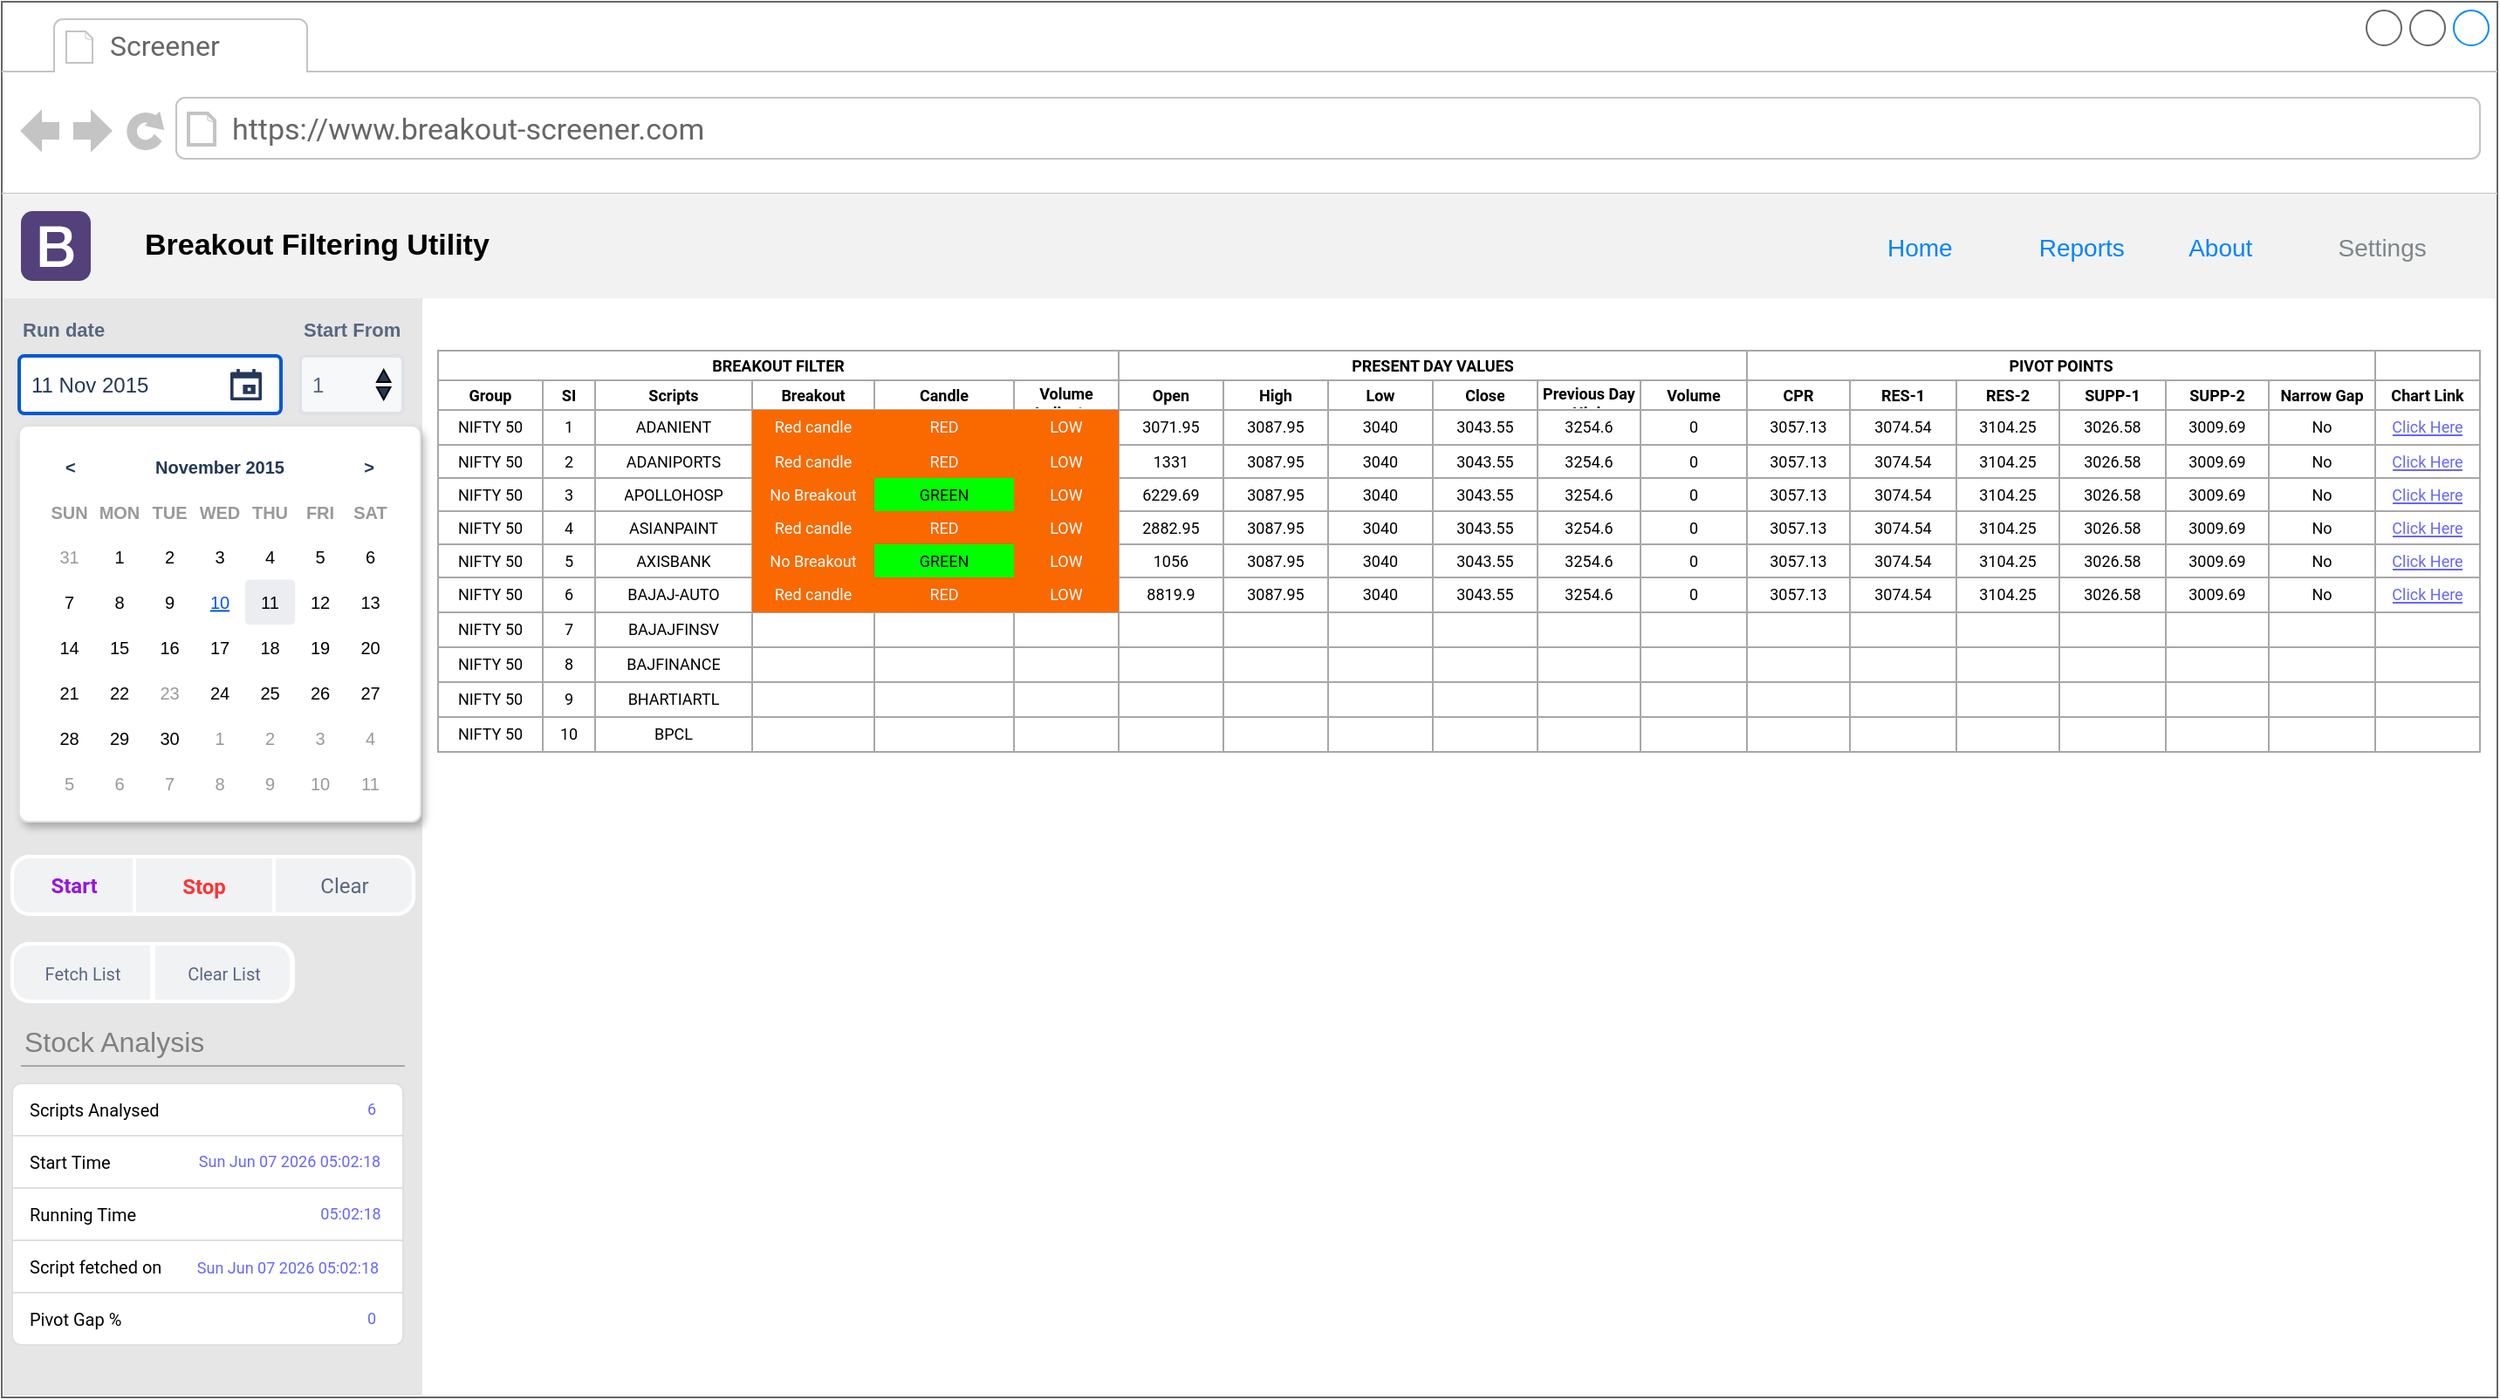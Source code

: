 <mxfile version="25.0.2">
  <diagram id="qEiKFNh7vSp235oPtFOH" name="Page-1">
    <mxGraphModel dx="1593" dy="967" grid="1" gridSize="10" guides="1" tooltips="1" connect="1" arrows="1" fold="1" page="1" pageScale="1" pageWidth="1100" pageHeight="850" math="0" shadow="0">
      <root>
        <mxCell id="0" />
        <mxCell id="1" parent="0" />
        <mxCell id="2" value="1" style="strokeWidth=1;shadow=0;dashed=0;align=center;html=1;shape=mxgraph.mockup.containers.browserWindow;rSize=0;strokeColor=#666666;strokeColor2=#008cff;strokeColor3=#c4c4c4;mainText=,;recursiveResize=0;fillColor=default;gradientColor=none;" parent="1" vertex="1">
          <mxGeometry x="50" y="20" width="1430" height="800" as="geometry" />
        </mxCell>
        <mxCell id="3" value="Screener" style="strokeWidth=1;shadow=0;dashed=0;align=center;html=1;shape=mxgraph.mockup.containers.anchor;fontSize=16;fontColor=#666666;align=left;fontFamily=Roboto;" parent="2" vertex="1">
          <mxGeometry x="60" y="12" width="110" height="26" as="geometry" />
        </mxCell>
        <mxCell id="4" value="https://www.breakout-screener.com" style="strokeWidth=1;shadow=0;dashed=0;align=center;html=1;shape=mxgraph.mockup.containers.anchor;rSize=0;fontSize=17;fontColor=#666666;align=left;fontFamily=Roboto;" parent="2" vertex="1">
          <mxGeometry x="130" y="60" width="280" height="26" as="geometry" />
        </mxCell>
        <mxCell id="28" value="" style="html=1;shadow=0;dashed=0;fillColor=#E6E6E6;strokeColor=none;fontSize=16;fontColor=#181819;align=left;spacing=15;fontFamily=Helvetica;" parent="2" vertex="1">
          <mxGeometry x="1" y="170" width="240" height="629" as="geometry" />
        </mxCell>
        <mxCell id="31" value="Run date" style="fillColor=none;strokeColor=none;html=1;fontSize=11;fontStyle=0;align=left;fontColor=#596780;fontStyle=1;fontSize=11;fontFamily=Helvetica;" parent="2" vertex="1">
          <mxGeometry x="10" y="178" width="140" height="20" as="geometry" />
        </mxCell>
        <mxCell id="32" value="11 Nov 2015" style="rounded=1;arcSize=9;fillColor=#ffffff;align=left;spacingLeft=5;strokeColor=#0057D8;html=1;strokeWidth=2;fontColor=#253858;fontSize=12;fontFamily=Helvetica;" parent="2" vertex="1">
          <mxGeometry x="10" y="203" width="150" height="33" as="geometry" />
        </mxCell>
        <mxCell id="33" value="" style="shape=mxgraph.gmdl.calendar;fillColor=#253858;strokeColor=none;fontFamily=Helvetica;fontSize=12;" parent="32" vertex="1">
          <mxGeometry x="1" y="0.5" width="18" height="18" relative="1" as="geometry">
            <mxPoint x="-29" y="-9" as="offset" />
          </mxGeometry>
        </mxCell>
        <mxCell id="34" value="" style="shape=mxgraph.mockup.forms.rrect;rSize=5;strokeColor=#DFE1E5;fillColor=#ffffff;shadow=1;fontFamily=Helvetica;fontSize=10;" parent="2" vertex="1">
          <mxGeometry x="10" y="243" width="230" height="227" as="geometry" />
        </mxCell>
        <mxCell id="35" value="November 2015" style="strokeColor=none;fillColor=none;fontColor=#253858;fontSize=10;fontStyle=1;fontFamily=Helvetica;" parent="34" vertex="1">
          <mxGeometry x="43.125" y="10.377" width="143.75" height="25.943" as="geometry" />
        </mxCell>
        <mxCell id="36" value="&lt;" style="strokeColor=none;fillColor=none;fontColor=#253858;fontSize=10;fontStyle=1;fontFamily=Helvetica;" parent="34" vertex="1">
          <mxGeometry x="11.5" y="10.377" width="35.938" height="25.943" as="geometry" />
        </mxCell>
        <mxCell id="37" value="&gt;" style="strokeColor=none;fillColor=none;fontColor=#253858;fontSize=10;fontStyle=1;fontFamily=Helvetica;" parent="34" vertex="1">
          <mxGeometry x="182.562" y="10.377" width="35.938" height="25.943" as="geometry" />
        </mxCell>
        <mxCell id="38" value="SUN" style="strokeColor=none;fillColor=none;fontColor=#999999;fontSize=10;fontStyle=1;fontFamily=Helvetica;" parent="34" vertex="1">
          <mxGeometry x="14.375" y="36.32" width="28.75" height="25.943" as="geometry" />
        </mxCell>
        <mxCell id="39" value="MON" style="strokeColor=none;fillColor=none;fontColor=#999999;fontSize=10;fontStyle=1;fontFamily=Helvetica;" parent="34" vertex="1">
          <mxGeometry x="43.125" y="36.32" width="28.75" height="25.943" as="geometry" />
        </mxCell>
        <mxCell id="40" value="TUE" style="strokeColor=none;fillColor=none;fontColor=#999999;fontSize=10;fontStyle=1;fontFamily=Helvetica;" parent="34" vertex="1">
          <mxGeometry x="71.875" y="36.32" width="28.75" height="25.943" as="geometry" />
        </mxCell>
        <mxCell id="41" value="WED" style="strokeColor=none;fillColor=none;fontColor=#999999;fontSize=10;fontStyle=1;fontFamily=Helvetica;" parent="34" vertex="1">
          <mxGeometry x="100.625" y="36.32" width="28.75" height="25.943" as="geometry" />
        </mxCell>
        <mxCell id="42" value="THU" style="strokeColor=none;fillColor=none;fontColor=#999999;fontSize=10;fontStyle=1;fontFamily=Helvetica;" parent="34" vertex="1">
          <mxGeometry x="129.375" y="36.32" width="28.75" height="25.943" as="geometry" />
        </mxCell>
        <mxCell id="43" value="FRI" style="strokeColor=none;fillColor=none;fontColor=#999999;fontSize=10;fontStyle=1;fontFamily=Helvetica;" parent="34" vertex="1">
          <mxGeometry x="158.125" y="36.32" width="28.75" height="25.943" as="geometry" />
        </mxCell>
        <mxCell id="44" value="SAT" style="strokeColor=none;fillColor=none;fontColor=#999999;fontSize=10;fontStyle=1;fontFamily=Helvetica;" parent="34" vertex="1">
          <mxGeometry x="186.875" y="36.32" width="28.75" height="25.943" as="geometry" />
        </mxCell>
        <mxCell id="45" value="31" style="strokeColor=none;fillColor=none;fontColor=#999999;fontSize=10;fontFamily=Helvetica;" parent="34" vertex="1">
          <mxGeometry x="14.375" y="62.263" width="28.75" height="25.943" as="geometry" />
        </mxCell>
        <mxCell id="46" value="1" style="strokeColor=none;fillColor=none;fontColor=#000000;fontSize=10;fontFamily=Helvetica;" parent="34" vertex="1">
          <mxGeometry x="43.125" y="62.263" width="28.75" height="25.943" as="geometry" />
        </mxCell>
        <mxCell id="47" value="2" style="strokeColor=none;fillColor=none;fontColor=#000000;fontSize=10;fontFamily=Helvetica;" parent="34" vertex="1">
          <mxGeometry x="71.875" y="62.263" width="28.75" height="25.943" as="geometry" />
        </mxCell>
        <mxCell id="48" value="3" style="strokeColor=none;fillColor=none;fontColor=#000000;fontSize=10;fontFamily=Helvetica;" parent="34" vertex="1">
          <mxGeometry x="100.625" y="62.263" width="28.75" height="25.943" as="geometry" />
        </mxCell>
        <mxCell id="49" value="4" style="strokeColor=none;fillColor=none;fontColor=#000000;fontSize=10;fontFamily=Helvetica;" parent="34" vertex="1">
          <mxGeometry x="129.375" y="62.263" width="28.75" height="25.943" as="geometry" />
        </mxCell>
        <mxCell id="50" value="5" style="strokeColor=none;fillColor=none;fontColor=#000000;fontSize=10;fontFamily=Helvetica;" parent="34" vertex="1">
          <mxGeometry x="158.125" y="62.263" width="28.75" height="25.943" as="geometry" />
        </mxCell>
        <mxCell id="51" value="6" style="strokeColor=none;fillColor=none;fontColor=#000000;fontSize=10;fontFamily=Helvetica;" parent="34" vertex="1">
          <mxGeometry x="186.875" y="62.263" width="28.75" height="25.943" as="geometry" />
        </mxCell>
        <mxCell id="52" value="7" style="strokeColor=none;fillColor=none;fontColor=#000000;fontSize=10;fontFamily=Helvetica;" parent="34" vertex="1">
          <mxGeometry x="14.375" y="88.206" width="28.75" height="25.943" as="geometry" />
        </mxCell>
        <mxCell id="53" value="8" style="strokeColor=none;fillColor=none;fontColor=#000000;fontSize=10;fontFamily=Helvetica;" parent="34" vertex="1">
          <mxGeometry x="43.125" y="88.206" width="28.75" height="25.943" as="geometry" />
        </mxCell>
        <mxCell id="54" value="9" style="strokeColor=none;fillColor=none;fontColor=#000000;fontSize=10;fontFamily=Helvetica;" parent="34" vertex="1">
          <mxGeometry x="71.875" y="88.206" width="28.75" height="25.943" as="geometry" />
        </mxCell>
        <mxCell id="55" value="10" style="strokeColor=none;fillColor=none;fontColor=#0057D8;fontSize=10;fontStyle=4;fontFamily=Helvetica;" parent="34" vertex="1">
          <mxGeometry x="100.625" y="88.206" width="28.75" height="25.943" as="geometry" />
        </mxCell>
        <mxCell id="56" value="11" style="strokeColor=none;fillColor=#ECEDF0;fontColor=#000000;fontSize=10;rounded=1;arcSize=10;fontFamily=Helvetica;" parent="34" vertex="1">
          <mxGeometry x="129.375" y="88.206" width="28.75" height="25.943" as="geometry" />
        </mxCell>
        <mxCell id="57" value="12" style="strokeColor=none;fillColor=none;fontColor=#000000;fontSize=10;fontFamily=Helvetica;" parent="34" vertex="1">
          <mxGeometry x="158.125" y="88.206" width="28.75" height="25.943" as="geometry" />
        </mxCell>
        <mxCell id="58" value="13" style="strokeColor=none;fillColor=none;fontColor=#000000;fontSize=10;fontFamily=Helvetica;" parent="34" vertex="1">
          <mxGeometry x="186.875" y="88.206" width="28.75" height="25.943" as="geometry" />
        </mxCell>
        <mxCell id="59" value="14" style="strokeColor=none;fillColor=none;fontColor=#000000;fontSize=10;fontFamily=Helvetica;" parent="34" vertex="1">
          <mxGeometry x="14.375" y="114.149" width="28.75" height="25.943" as="geometry" />
        </mxCell>
        <mxCell id="60" value="15" style="strokeColor=none;fillColor=none;fontColor=#000000;fontSize=10;fontFamily=Helvetica;" parent="34" vertex="1">
          <mxGeometry x="43.125" y="114.149" width="28.75" height="25.943" as="geometry" />
        </mxCell>
        <mxCell id="61" value="16" style="strokeColor=none;fillColor=none;fontColor=#000000;fontSize=10;fontFamily=Helvetica;" parent="34" vertex="1">
          <mxGeometry x="71.875" y="114.149" width="28.75" height="25.943" as="geometry" />
        </mxCell>
        <mxCell id="62" value="17" style="strokeColor=none;fillColor=none;fontColor=#000000;fontSize=10;fontFamily=Helvetica;" parent="34" vertex="1">
          <mxGeometry x="100.625" y="114.149" width="28.75" height="25.943" as="geometry" />
        </mxCell>
        <mxCell id="63" value="18" style="strokeColor=none;fillColor=none;fontColor=#000000;fontSize=10;fontFamily=Helvetica;" parent="34" vertex="1">
          <mxGeometry x="129.375" y="114.149" width="28.75" height="25.943" as="geometry" />
        </mxCell>
        <mxCell id="64" value="19" style="strokeColor=none;fillColor=none;fontColor=#000000;fontSize=10;fontFamily=Helvetica;" parent="34" vertex="1">
          <mxGeometry x="158.125" y="114.149" width="28.75" height="25.943" as="geometry" />
        </mxCell>
        <mxCell id="65" value="20" style="strokeColor=none;fillColor=none;fontColor=#000000;fontSize=10;fontFamily=Helvetica;" parent="34" vertex="1">
          <mxGeometry x="186.875" y="114.149" width="28.75" height="25.943" as="geometry" />
        </mxCell>
        <mxCell id="66" value="21" style="strokeColor=none;fillColor=none;fontColor=#000000;fontSize=10;fontFamily=Helvetica;" parent="34" vertex="1">
          <mxGeometry x="14.375" y="140.091" width="28.75" height="25.943" as="geometry" />
        </mxCell>
        <mxCell id="67" value="22" style="strokeColor=none;fillColor=none;fontColor=#000000;fontSize=10;fontFamily=Helvetica;" parent="34" vertex="1">
          <mxGeometry x="43.125" y="140.091" width="28.75" height="25.943" as="geometry" />
        </mxCell>
        <mxCell id="68" value="23" style="strokeColor=none;fillColor=none;fontColor=#999999;fontSize=10;fontFamily=Helvetica;" parent="34" vertex="1">
          <mxGeometry x="71.875" y="140.091" width="28.75" height="25.943" as="geometry" />
        </mxCell>
        <mxCell id="69" value="24" style="strokeColor=none;fillColor=none;fontColor=#000000;fontSize=10;fontFamily=Helvetica;" parent="34" vertex="1">
          <mxGeometry x="100.625" y="140.091" width="28.75" height="25.943" as="geometry" />
        </mxCell>
        <mxCell id="70" value="25" style="strokeColor=none;fillColor=none;fontColor=#000000;fontSize=10;fontFamily=Helvetica;" parent="34" vertex="1">
          <mxGeometry x="129.375" y="140.091" width="28.75" height="25.943" as="geometry" />
        </mxCell>
        <mxCell id="71" value="26" style="strokeColor=none;fillColor=none;fontColor=#000000;fontSize=10;fontFamily=Helvetica;" parent="34" vertex="1">
          <mxGeometry x="158.125" y="140.091" width="28.75" height="25.943" as="geometry" />
        </mxCell>
        <mxCell id="72" value="27" style="strokeColor=none;fillColor=none;fontColor=#000000;fontSize=10;fontFamily=Helvetica;" parent="34" vertex="1">
          <mxGeometry x="186.875" y="140.091" width="28.75" height="25.943" as="geometry" />
        </mxCell>
        <mxCell id="73" value="28" style="strokeColor=none;fillColor=none;fontColor=#000000;fontSize=10;fontFamily=Helvetica;" parent="34" vertex="1">
          <mxGeometry x="14.375" y="166.034" width="28.75" height="25.943" as="geometry" />
        </mxCell>
        <mxCell id="74" value="29" style="strokeColor=none;fillColor=none;fontColor=#000000;fontSize=10;fontFamily=Helvetica;" parent="34" vertex="1">
          <mxGeometry x="43.125" y="166.034" width="28.75" height="25.943" as="geometry" />
        </mxCell>
        <mxCell id="75" value="30" style="strokeColor=none;fillColor=none;fontColor=#000000;fontSize=10;fontFamily=Helvetica;" parent="34" vertex="1">
          <mxGeometry x="71.875" y="166.034" width="28.75" height="25.943" as="geometry" />
        </mxCell>
        <mxCell id="76" value="1" style="strokeColor=none;fillColor=none;fontColor=#999999;fontSize=10;fontFamily=Helvetica;" parent="34" vertex="1">
          <mxGeometry x="100.625" y="166.034" width="28.75" height="25.943" as="geometry" />
        </mxCell>
        <mxCell id="77" value="2" style="strokeColor=none;fillColor=none;fontColor=#999999;fontSize=10;fontFamily=Helvetica;" parent="34" vertex="1">
          <mxGeometry x="129.375" y="166.034" width="28.75" height="25.943" as="geometry" />
        </mxCell>
        <mxCell id="78" value="3" style="strokeColor=none;fillColor=none;fontColor=#999999;fontSize=10;fontFamily=Helvetica;" parent="34" vertex="1">
          <mxGeometry x="158.125" y="166.034" width="28.75" height="25.943" as="geometry" />
        </mxCell>
        <mxCell id="79" value="4" style="strokeColor=none;fillColor=none;fontColor=#999999;fontSize=10;fontFamily=Helvetica;" parent="34" vertex="1">
          <mxGeometry x="186.875" y="166.034" width="28.75" height="25.943" as="geometry" />
        </mxCell>
        <mxCell id="80" value="5" style="strokeColor=none;fillColor=none;fontColor=#999999;fontSize=10;fontFamily=Helvetica;" parent="34" vertex="1">
          <mxGeometry x="14.375" y="191.977" width="28.75" height="25.943" as="geometry" />
        </mxCell>
        <mxCell id="81" value="6" style="strokeColor=none;fillColor=none;fontColor=#999999;fontSize=10;fontFamily=Helvetica;" parent="34" vertex="1">
          <mxGeometry x="43.125" y="191.977" width="28.75" height="25.943" as="geometry" />
        </mxCell>
        <mxCell id="82" value="7" style="strokeColor=none;fillColor=none;fontColor=#999999;fontSize=10;fontFamily=Helvetica;" parent="34" vertex="1">
          <mxGeometry x="71.875" y="191.977" width="28.75" height="25.943" as="geometry" />
        </mxCell>
        <mxCell id="83" value="8" style="strokeColor=none;fillColor=none;fontColor=#999999;fontSize=10;fontFamily=Helvetica;" parent="34" vertex="1">
          <mxGeometry x="100.625" y="191.977" width="28.75" height="25.943" as="geometry" />
        </mxCell>
        <mxCell id="84" value="9" style="strokeColor=none;fillColor=none;fontColor=#999999;fontSize=10;fontFamily=Helvetica;" parent="34" vertex="1">
          <mxGeometry x="129.375" y="191.977" width="28.75" height="25.943" as="geometry" />
        </mxCell>
        <mxCell id="85" value="10" style="strokeColor=none;fillColor=none;fontColor=#999999;fontSize=10;fontFamily=Helvetica;" parent="34" vertex="1">
          <mxGeometry x="158.125" y="191.977" width="28.75" height="25.943" as="geometry" />
        </mxCell>
        <mxCell id="86" value="11" style="strokeColor=none;fillColor=none;fontColor=#999999;fontSize=10;fontFamily=Helvetica;" parent="34" vertex="1">
          <mxGeometry x="186.875" y="191.977" width="28.75" height="25.943" as="geometry" />
        </mxCell>
        <mxCell id="101" value="Stock Analysis" style="text;fontColor=#808080;fontSize=16;verticalAlign=middle;strokeColor=none;fillColor=none;fontFamily=Helvetica;" parent="2" vertex="1">
          <mxGeometry x="11" y="580" width="220" height="30" as="geometry" />
        </mxCell>
        <mxCell id="102" value="" style="dashed=0;shape=line;strokeWidth=1;noLabel=1;strokeColor=#999999;opacity=80;fontFamily=Helvetica;fontSize=10;fillColor=#E6E6E6;" parent="2" vertex="1">
          <mxGeometry x="11" y="605" width="220" height="10" as="geometry" />
        </mxCell>
        <mxCell id="103" value="" style="strokeWidth=1;shadow=0;dashed=0;align=center;html=1;shape=mxgraph.mockup.rrect;rSize=10;fillColor=#F1F2F4;strokeColor=#ffffff;strokeWidth=2;fontFamily=Roboto;fontSize=10;fontColor=#FF3333;fontStyle=1" parent="2" vertex="1">
          <mxGeometry x="6" y="490" width="230" height="33" as="geometry" />
        </mxCell>
        <mxCell id="104" value="Start" style="strokeWidth=1;shadow=0;dashed=0;align=center;html=1;shape=mxgraph.mockup.leftButton;rSize=10;fontSize=12;fontColor=#9515E0;fontStyle=1;fillColor=none;strokeColor=#ffffff;strokeWidth=2;resizeHeight=1;fontFamily=Roboto;" parent="103" vertex="1">
          <mxGeometry width="70" height="33" relative="1" as="geometry" />
        </mxCell>
        <mxCell id="105" value="Stop" style="rounded=0;fontSize=12;fontColor=#FF3333;fontStyle=1;fillColor=none;strokeColor=#ffffff;strokeWidth=2;resizeHeight=1;fontFamily=Roboto;" parent="103" vertex="1">
          <mxGeometry width="80" height="33" relative="1" as="geometry">
            <mxPoint x="70" as="offset" />
          </mxGeometry>
        </mxCell>
        <mxCell id="106" value="Clear" style="strokeWidth=1;shadow=0;dashed=0;align=center;html=1;shape=mxgraph.mockup.rightButton;rSize=10;fontSize=12;fontColor=#596780;fontStyle=0;fillColor=none;strokeColor=#ffffff;strokeWidth=2;resizeHeight=1;fontFamily=Roboto;" parent="103" vertex="1">
          <mxGeometry x="1" width="80" height="33" relative="1" as="geometry">
            <mxPoint x="-80" as="offset" />
          </mxGeometry>
        </mxCell>
        <mxCell id="107" value="" style="strokeWidth=1;shadow=0;dashed=0;align=center;html=1;shape=mxgraph.mockup.rrect;rSize=10;fillColor=#F1F2F4;strokeColor=#ffffff;strokeWidth=2;fontFamily=Helvetica;fontSize=10;" parent="2" vertex="1">
          <mxGeometry x="6" y="540" width="160" height="33" as="geometry" />
        </mxCell>
        <mxCell id="108" value="Fetch List" style="strokeWidth=1;shadow=0;dashed=0;align=center;html=1;shape=mxgraph.mockup.leftButton;rSize=10;fontSize=10;fontColor=#596780;fontStyle=0;fillColor=none;strokeColor=#ffffff;strokeWidth=2;resizeHeight=1;fontFamily=Roboto;" parent="107" vertex="1">
          <mxGeometry width="80" height="33" relative="1" as="geometry" />
        </mxCell>
        <mxCell id="109" value="Clear List" style="strokeWidth=1;shadow=0;dashed=0;align=center;html=1;shape=mxgraph.mockup.rightButton;rSize=10;fontSize=10;fontColor=#596780;fontStyle=0;fillColor=none;strokeColor=#ffffff;strokeWidth=2;resizeHeight=1;fontFamily=Roboto;" parent="107" vertex="1">
          <mxGeometry x="1" width="80" height="33" relative="1" as="geometry">
            <mxPoint x="-79" as="offset" />
          </mxGeometry>
        </mxCell>
        <mxCell id="123" value="Start From" style="fillColor=none;strokeColor=none;html=1;fontSize=11;fontStyle=0;align=left;fontColor=#596780;fontStyle=1;fontSize=11;fontFamily=Helvetica;" parent="2" vertex="1">
          <mxGeometry x="171" y="178" width="70" height="20" as="geometry" />
        </mxCell>
        <mxCell id="124" value="1" style="rounded=1;arcSize=9;fillColor=#F7F8F9;align=left;spacingLeft=5;strokeColor=#DEE1E6;html=1;strokeWidth=2;fontColor=#596780;fontSize=12;fontFamily=Helvetica;" parent="2" vertex="1">
          <mxGeometry x="171" y="203" width="59" height="33" as="geometry" />
        </mxCell>
        <mxCell id="125" value="" style="triangle;whiteSpace=wrap;html=1;fontFamily=Helvetica;fontSize=10;fillColor=#253858;direction=south;aspect=fixed;" parent="2" vertex="1">
          <mxGeometry x="215" y="221" width="7.7" height="7" as="geometry" />
        </mxCell>
        <mxCell id="126" value="" style="triangle;whiteSpace=wrap;html=1;fontFamily=Helvetica;fontSize=10;fillColor=#253858;direction=north;aspect=fixed;" parent="2" vertex="1">
          <mxGeometry x="215" y="211" width="7.7" height="7" as="geometry" />
        </mxCell>
        <mxCell id="128" value="" style="html=1;shadow=0;dashed=0;shape=mxgraph.bootstrap.rrect;rSize=5;strokeColor=#DFDFDF;html=1;whiteSpace=wrap;fillColor=#FFFFFF;fontColor=#000000;fontFamily=Helvetica;fontSize=10;" parent="2" vertex="1">
          <mxGeometry x="6" y="620" width="224" height="150" as="geometry" />
        </mxCell>
        <mxCell id="129" value="Scripts Analysed" style="strokeColor=inherit;fillColor=inherit;gradientColor=inherit;fontColor=inherit;html=1;shadow=0;dashed=0;shape=mxgraph.bootstrap.topButton;rSize=5;perimeter=none;whiteSpace=wrap;resizeWidth=1;align=left;spacing=10;fontFamily=Roboto;fontSize=10;" parent="128" vertex="1">
          <mxGeometry width="224.0" height="30" relative="1" as="geometry" />
        </mxCell>
        <mxCell id="130" value="Start Time" style="strokeColor=inherit;fillColor=inherit;gradientColor=inherit;fontColor=inherit;html=1;shadow=0;dashed=0;perimeter=none;whiteSpace=wrap;resizeWidth=1;align=left;spacing=10;fontFamily=Roboto;fontSize=10;" parent="128" vertex="1">
          <mxGeometry width="224.0" height="30" relative="1" as="geometry">
            <mxPoint y="30" as="offset" />
          </mxGeometry>
        </mxCell>
        <mxCell id="131" value="Running Time" style="strokeColor=inherit;fillColor=inherit;gradientColor=inherit;fontColor=inherit;html=1;shadow=0;dashed=0;perimeter=none;whiteSpace=wrap;resizeWidth=1;align=left;spacing=10;fontFamily=Roboto;fontSize=10;" parent="128" vertex="1">
          <mxGeometry width="224.0" height="30" relative="1" as="geometry">
            <mxPoint y="60" as="offset" />
          </mxGeometry>
        </mxCell>
        <mxCell id="132" value="Script fetched on" style="strokeColor=inherit;fillColor=inherit;gradientColor=inherit;fontColor=inherit;html=1;shadow=0;dashed=0;perimeter=none;whiteSpace=wrap;resizeWidth=1;align=left;spacing=10;fontFamily=Roboto;fontSize=10;" parent="128" vertex="1">
          <mxGeometry width="224.0" height="30" relative="1" as="geometry">
            <mxPoint y="90" as="offset" />
          </mxGeometry>
        </mxCell>
        <mxCell id="133" value="Pivot Gap %" style="strokeColor=inherit;fillColor=inherit;gradientColor=inherit;fontColor=inherit;html=1;shadow=0;dashed=0;shape=mxgraph.bootstrap.bottomButton;rSize=5;perimeter=none;whiteSpace=wrap;resizeWidth=1;resizeHeight=0;align=left;spacing=10;fontFamily=Roboto;fontSize=10;" parent="128" vertex="1">
          <mxGeometry y="1" width="224.0" height="30" relative="1" as="geometry">
            <mxPoint y="-30" as="offset" />
          </mxGeometry>
        </mxCell>
        <UserObject label="%date{HH:MM:ss}%" placeholders="1" id="134">
          <mxCell style="text;html=1;strokeColor=none;fillColor=none;align=center;verticalAlign=middle;whiteSpace=wrap;overflow=hidden;fontFamily=Roboto;fontSize=9;fontColor=#6666FF;" parent="128" vertex="1">
            <mxGeometry x="164" y="65" width="60" height="20" as="geometry" />
          </mxCell>
        </UserObject>
        <UserObject label="%date{ddd mmm dd yyyy HH:MM:ss}%" placeholders="1" id="135">
          <mxCell style="text;html=1;strokeColor=none;fillColor=none;align=center;verticalAlign=middle;whiteSpace=wrap;overflow=hidden;fontFamily=Roboto;fontSize=9;fontColor=#6666FF;" parent="128" vertex="1">
            <mxGeometry x="96" y="35" width="126" height="20" as="geometry" />
          </mxCell>
        </UserObject>
        <UserObject label="%date{ddd mmm dd yyyy HH:MM:ss}%" placeholders="1" id="136">
          <mxCell style="text;html=1;strokeColor=none;fillColor=none;align=center;verticalAlign=middle;whiteSpace=wrap;overflow=hidden;fontFamily=Roboto;fontSize=9;fontColor=#6666FF;" parent="128" vertex="1">
            <mxGeometry x="95" y="96" width="126" height="20" as="geometry" />
          </mxCell>
        </UserObject>
        <mxCell id="137" value="6" style="text;html=1;strokeColor=none;fillColor=none;align=center;verticalAlign=middle;whiteSpace=wrap;rounded=0;fontFamily=Roboto;fontSize=9;fontColor=#6666FF;" parent="128" vertex="1">
          <mxGeometry x="191" width="30" height="30" as="geometry" />
        </mxCell>
        <mxCell id="138" value="0" style="text;html=1;strokeColor=none;fillColor=none;align=center;verticalAlign=middle;whiteSpace=wrap;rounded=0;fontFamily=Roboto;fontSize=9;fontColor=#6666FF;" parent="128" vertex="1">
          <mxGeometry x="191" y="120" width="30" height="30" as="geometry" />
        </mxCell>
        <mxCell id="200" value="" style="shape=table;html=1;whiteSpace=wrap;startSize=0;container=1;collapsible=0;childLayout=tableLayout;fontFamily=Roboto;fontSize=9;fontColor=#000000;fillColor=#FFFFFF;rounded=0;arcSize=50;strokeColor=#a9a7a7;" parent="2" vertex="1">
          <mxGeometry x="250" y="200" width="1170" height="230" as="geometry" />
        </mxCell>
        <mxCell id="256" style="shape=tableRow;horizontal=0;startSize=0;swimlaneHead=0;swimlaneBody=0;top=0;left=0;bottom=0;right=0;collapsible=0;dropTarget=0;fillColor=none;points=[[0,0.5],[1,0.5]];portConstraint=eastwest;fontFamily=Roboto;fontSize=9;fontColor=#6666FF;" parent="200" vertex="1">
          <mxGeometry width="1170" height="17" as="geometry" />
        </mxCell>
        <mxCell id="257" value="BREAKOUT FILTER" style="shape=partialRectangle;html=1;whiteSpace=wrap;connectable=0;fillColor=none;top=0;left=0;bottom=0;right=0;overflow=hidden;fontFamily=Roboto;fontSize=9;fontColor=#000000;fontStyle=1;rowspan=1;colspan=6;" parent="256" vertex="1">
          <mxGeometry width="390" height="17" as="geometry">
            <mxRectangle width="60" height="17" as="alternateBounds" />
          </mxGeometry>
        </mxCell>
        <mxCell id="258" style="shape=partialRectangle;html=1;whiteSpace=wrap;connectable=0;fillColor=none;top=0;left=0;bottom=0;right=0;overflow=hidden;fontFamily=Roboto;fontSize=9;fontColor=#000000;fontStyle=1" parent="256" vertex="1" visible="0">
          <mxGeometry x="60" width="30" height="17" as="geometry">
            <mxRectangle width="30" height="17" as="alternateBounds" />
          </mxGeometry>
        </mxCell>
        <mxCell id="259" style="shape=partialRectangle;html=1;whiteSpace=wrap;connectable=0;fillColor=none;top=0;left=0;bottom=0;right=0;overflow=hidden;fontFamily=Roboto;fontSize=9;fontColor=#000000;fontStyle=1" parent="256" vertex="1" visible="0">
          <mxGeometry x="90" width="90" height="17" as="geometry">
            <mxRectangle width="90" height="17" as="alternateBounds" />
          </mxGeometry>
        </mxCell>
        <mxCell id="445" style="shape=partialRectangle;html=1;whiteSpace=wrap;connectable=0;fillColor=none;top=0;left=0;bottom=0;right=0;overflow=hidden;fontFamily=Roboto;fontSize=9;fontColor=#000000;fontStyle=1" parent="256" vertex="1" visible="0">
          <mxGeometry x="180" width="70" height="17" as="geometry">
            <mxRectangle width="70" height="17" as="alternateBounds" />
          </mxGeometry>
        </mxCell>
        <mxCell id="260" style="shape=partialRectangle;html=1;whiteSpace=wrap;connectable=0;fillColor=none;top=0;left=0;bottom=0;right=0;overflow=hidden;fontFamily=Roboto;fontSize=9;fontColor=#000000;fontStyle=1" parent="256" vertex="1" visible="0">
          <mxGeometry x="250" width="80" height="17" as="geometry">
            <mxRectangle width="80" height="17" as="alternateBounds" />
          </mxGeometry>
        </mxCell>
        <mxCell id="261" style="shape=partialRectangle;html=1;whiteSpace=wrap;connectable=0;fillColor=none;top=0;left=0;bottom=0;right=0;overflow=hidden;fontFamily=Roboto;fontSize=9;fontColor=#000000;fontStyle=1" parent="256" vertex="1" visible="0">
          <mxGeometry x="330" width="60" height="17" as="geometry">
            <mxRectangle width="60" height="17" as="alternateBounds" />
          </mxGeometry>
        </mxCell>
        <mxCell id="262" value="PRESENT DAY VALUES" style="shape=partialRectangle;html=1;whiteSpace=wrap;connectable=0;fillColor=none;top=0;left=0;bottom=0;right=0;overflow=hidden;fontFamily=Roboto;fontSize=9;fontColor=#000000;fontStyle=1;rowspan=1;colspan=6;" parent="256" vertex="1">
          <mxGeometry x="390" width="360" height="17" as="geometry">
            <mxRectangle width="60" height="17" as="alternateBounds" />
          </mxGeometry>
        </mxCell>
        <mxCell id="263" style="shape=partialRectangle;html=1;whiteSpace=wrap;connectable=0;fillColor=none;top=0;left=0;bottom=0;right=0;overflow=hidden;fontFamily=Roboto;fontSize=9;fontColor=#000000;fontStyle=1" parent="256" vertex="1" visible="0">
          <mxGeometry x="450" width="60" height="17" as="geometry">
            <mxRectangle width="60" height="17" as="alternateBounds" />
          </mxGeometry>
        </mxCell>
        <mxCell id="264" style="shape=partialRectangle;html=1;whiteSpace=wrap;connectable=0;fillColor=none;top=0;left=0;bottom=0;right=0;overflow=hidden;fontFamily=Roboto;fontSize=9;fontColor=#000000;fontStyle=1" parent="256" vertex="1" visible="0">
          <mxGeometry x="510" width="60" height="17" as="geometry">
            <mxRectangle width="60" height="17" as="alternateBounds" />
          </mxGeometry>
        </mxCell>
        <mxCell id="265" style="shape=partialRectangle;html=1;whiteSpace=wrap;connectable=0;fillColor=none;top=0;left=0;bottom=0;right=0;overflow=hidden;fontFamily=Roboto;fontSize=9;fontColor=#000000;fontStyle=1" parent="256" vertex="1" visible="0">
          <mxGeometry x="570" width="60" height="17" as="geometry">
            <mxRectangle width="60" height="17" as="alternateBounds" />
          </mxGeometry>
        </mxCell>
        <mxCell id="346" style="shape=partialRectangle;html=1;whiteSpace=wrap;connectable=0;fillColor=none;top=0;left=0;bottom=0;right=0;overflow=hidden;fontFamily=Roboto;fontSize=9;fontColor=#000000;fontStyle=1" parent="256" vertex="1" visible="0">
          <mxGeometry x="630" width="59" height="17" as="geometry">
            <mxRectangle width="59" height="17" as="alternateBounds" />
          </mxGeometry>
        </mxCell>
        <mxCell id="266" style="shape=partialRectangle;html=1;whiteSpace=wrap;connectable=0;fillColor=none;top=0;left=0;bottom=0;right=0;overflow=hidden;fontFamily=Roboto;fontSize=9;fontColor=#000000;fontStyle=1" parent="256" vertex="1" visible="0">
          <mxGeometry x="689" width="61" height="17" as="geometry">
            <mxRectangle width="61" height="17" as="alternateBounds" />
          </mxGeometry>
        </mxCell>
        <mxCell id="267" value="PIVOT POINTS" style="shape=partialRectangle;html=1;whiteSpace=wrap;connectable=0;fillColor=none;top=0;left=0;bottom=0;right=0;overflow=hidden;fontFamily=Roboto;fontSize=9;fontColor=#000000;fontStyle=1;rowspan=1;colspan=6;" parent="256" vertex="1">
          <mxGeometry x="750" width="360" height="17" as="geometry">
            <mxRectangle width="59" height="17" as="alternateBounds" />
          </mxGeometry>
        </mxCell>
        <mxCell id="268" style="shape=partialRectangle;html=1;whiteSpace=wrap;connectable=0;fillColor=none;top=0;left=0;bottom=0;right=0;overflow=hidden;fontFamily=Roboto;fontSize=9;fontColor=#000000;fontStyle=1" parent="256" vertex="1" visible="0">
          <mxGeometry x="809" width="61" height="17" as="geometry">
            <mxRectangle width="61" height="17" as="alternateBounds" />
          </mxGeometry>
        </mxCell>
        <mxCell id="269" style="shape=partialRectangle;html=1;whiteSpace=wrap;connectable=0;fillColor=none;top=0;left=0;bottom=0;right=0;overflow=hidden;fontFamily=Roboto;fontSize=9;fontColor=#000000;fontStyle=1" parent="256" vertex="1" visible="0">
          <mxGeometry x="870" width="59" height="17" as="geometry">
            <mxRectangle width="59" height="17" as="alternateBounds" />
          </mxGeometry>
        </mxCell>
        <mxCell id="270" style="shape=partialRectangle;html=1;whiteSpace=wrap;connectable=0;fillColor=none;top=0;left=0;bottom=0;right=0;overflow=hidden;fontFamily=Roboto;fontSize=9;fontColor=#000000;fontStyle=1" parent="256" vertex="1" visible="0">
          <mxGeometry x="929" width="61" height="17" as="geometry">
            <mxRectangle width="61" height="17" as="alternateBounds" />
          </mxGeometry>
        </mxCell>
        <mxCell id="271" style="shape=partialRectangle;html=1;whiteSpace=wrap;connectable=0;fillColor=none;top=0;left=0;bottom=0;right=0;overflow=hidden;fontFamily=Roboto;fontSize=9;fontColor=#000000;fontStyle=1" parent="256" vertex="1" visible="0">
          <mxGeometry x="990" width="59" height="17" as="geometry">
            <mxRectangle width="59" height="17" as="alternateBounds" />
          </mxGeometry>
        </mxCell>
        <mxCell id="272" style="shape=partialRectangle;html=1;whiteSpace=wrap;connectable=0;fillColor=none;top=0;left=0;bottom=0;right=0;overflow=hidden;fontFamily=Roboto;fontSize=9;fontColor=#000000;fontStyle=1" parent="256" vertex="1" visible="0">
          <mxGeometry x="1049" width="61" height="17" as="geometry">
            <mxRectangle width="61" height="17" as="alternateBounds" />
          </mxGeometry>
        </mxCell>
        <mxCell id="273" style="shape=partialRectangle;html=1;whiteSpace=wrap;connectable=0;fillColor=none;top=0;left=0;bottom=0;right=0;overflow=hidden;fontFamily=Roboto;fontSize=9;fontColor=#000000;fontStyle=1" parent="256" vertex="1">
          <mxGeometry x="1110" width="60" height="17" as="geometry">
            <mxRectangle width="60" height="17" as="alternateBounds" />
          </mxGeometry>
        </mxCell>
        <mxCell id="201" value="" style="shape=tableRow;horizontal=0;startSize=0;swimlaneHead=0;swimlaneBody=0;top=0;left=0;bottom=0;right=0;collapsible=0;dropTarget=0;fillColor=none;points=[[0,0.5],[1,0.5]];portConstraint=eastwest;fontFamily=Roboto;fontSize=9;fontColor=#6666FF;" parent="200" vertex="1">
          <mxGeometry y="17" width="1170" height="17" as="geometry" />
        </mxCell>
        <mxCell id="202" value="Group" style="shape=partialRectangle;html=1;whiteSpace=wrap;connectable=0;fillColor=none;top=0;left=0;bottom=0;right=0;overflow=hidden;fontFamily=Roboto;fontSize=9;fontColor=#000000;fontStyle=1" parent="201" vertex="1">
          <mxGeometry width="60" height="17" as="geometry">
            <mxRectangle width="60" height="17" as="alternateBounds" />
          </mxGeometry>
        </mxCell>
        <mxCell id="203" value="SI" style="shape=partialRectangle;html=1;whiteSpace=wrap;connectable=0;fillColor=none;top=0;left=0;bottom=0;right=0;overflow=hidden;fontFamily=Roboto;fontSize=9;fontColor=#000000;fontStyle=1" parent="201" vertex="1">
          <mxGeometry x="60" width="30" height="17" as="geometry">
            <mxRectangle width="30" height="17" as="alternateBounds" />
          </mxGeometry>
        </mxCell>
        <mxCell id="204" value="Scripts" style="shape=partialRectangle;html=1;whiteSpace=wrap;connectable=0;fillColor=none;top=0;left=0;bottom=0;right=0;overflow=hidden;fontFamily=Roboto;fontSize=9;fontColor=#000000;fontStyle=1" parent="201" vertex="1">
          <mxGeometry x="90" width="90" height="17" as="geometry">
            <mxRectangle width="90" height="17" as="alternateBounds" />
          </mxGeometry>
        </mxCell>
        <mxCell id="446" value="Breakout" style="shape=partialRectangle;html=1;whiteSpace=wrap;connectable=0;fillColor=none;top=0;left=0;bottom=0;right=0;overflow=hidden;fontFamily=Roboto;fontSize=9;fontColor=#000000;fontStyle=1" parent="201" vertex="1">
          <mxGeometry x="180" width="70" height="17" as="geometry">
            <mxRectangle width="70" height="17" as="alternateBounds" />
          </mxGeometry>
        </mxCell>
        <mxCell id="213" value="Candle" style="shape=partialRectangle;html=1;whiteSpace=wrap;connectable=0;fillColor=none;top=0;left=0;bottom=0;right=0;overflow=hidden;fontFamily=Roboto;fontSize=9;fontColor=#000000;fontStyle=1" parent="201" vertex="1">
          <mxGeometry x="250" width="80" height="17" as="geometry">
            <mxRectangle width="80" height="17" as="alternateBounds" />
          </mxGeometry>
        </mxCell>
        <mxCell id="216" value="Volume Indicator" style="shape=partialRectangle;html=1;whiteSpace=wrap;connectable=0;fillColor=none;top=0;left=0;bottom=0;right=0;overflow=hidden;fontFamily=Roboto;fontSize=9;fontColor=#000000;fontStyle=1" parent="201" vertex="1">
          <mxGeometry x="330" width="60" height="17" as="geometry">
            <mxRectangle width="60" height="17" as="alternateBounds" />
          </mxGeometry>
        </mxCell>
        <mxCell id="219" value="Open" style="shape=partialRectangle;html=1;whiteSpace=wrap;connectable=0;fillColor=none;top=0;left=0;bottom=0;right=0;overflow=hidden;fontFamily=Roboto;fontSize=9;fontColor=#000000;fontStyle=1" parent="201" vertex="1">
          <mxGeometry x="390" width="60" height="17" as="geometry">
            <mxRectangle width="60" height="17" as="alternateBounds" />
          </mxGeometry>
        </mxCell>
        <mxCell id="222" value="High" style="shape=partialRectangle;html=1;whiteSpace=wrap;connectable=0;fillColor=none;top=0;left=0;bottom=0;right=0;overflow=hidden;fontFamily=Roboto;fontSize=9;fontColor=#000000;fontStyle=1" parent="201" vertex="1">
          <mxGeometry x="450" width="60" height="17" as="geometry">
            <mxRectangle width="60" height="17" as="alternateBounds" />
          </mxGeometry>
        </mxCell>
        <mxCell id="225" value="Low" style="shape=partialRectangle;html=1;whiteSpace=wrap;connectable=0;fillColor=none;top=0;left=0;bottom=0;right=0;overflow=hidden;fontFamily=Roboto;fontSize=9;fontColor=#000000;fontStyle=1" parent="201" vertex="1">
          <mxGeometry x="510" width="60" height="17" as="geometry">
            <mxRectangle width="60" height="17" as="alternateBounds" />
          </mxGeometry>
        </mxCell>
        <mxCell id="228" value="Close" style="shape=partialRectangle;html=1;whiteSpace=wrap;connectable=0;fillColor=none;top=0;left=0;bottom=0;right=0;overflow=hidden;fontFamily=Roboto;fontSize=9;fontColor=#000000;fontStyle=1" parent="201" vertex="1">
          <mxGeometry x="570" width="60" height="17" as="geometry">
            <mxRectangle width="60" height="17" as="alternateBounds" />
          </mxGeometry>
        </mxCell>
        <mxCell id="347" value="Previous Day High" style="shape=partialRectangle;html=1;whiteSpace=wrap;connectable=0;fillColor=none;top=0;left=0;bottom=0;right=0;overflow=hidden;fontFamily=Roboto;fontSize=9;fontColor=#000000;fontStyle=1" parent="201" vertex="1">
          <mxGeometry x="630" width="59" height="17" as="geometry">
            <mxRectangle width="59" height="17" as="alternateBounds" />
          </mxGeometry>
        </mxCell>
        <mxCell id="231" value="Volume" style="shape=partialRectangle;html=1;whiteSpace=wrap;connectable=0;fillColor=none;top=0;left=0;bottom=0;right=0;overflow=hidden;fontFamily=Roboto;fontSize=9;fontColor=#000000;fontStyle=1" parent="201" vertex="1">
          <mxGeometry x="689" width="61" height="17" as="geometry">
            <mxRectangle width="61" height="17" as="alternateBounds" />
          </mxGeometry>
        </mxCell>
        <mxCell id="234" value="CPR" style="shape=partialRectangle;html=1;whiteSpace=wrap;connectable=0;fillColor=none;top=0;left=0;bottom=0;right=0;overflow=hidden;fontFamily=Roboto;fontSize=9;fontColor=#000000;fontStyle=1" parent="201" vertex="1">
          <mxGeometry x="750" width="59" height="17" as="geometry">
            <mxRectangle width="59" height="17" as="alternateBounds" />
          </mxGeometry>
        </mxCell>
        <mxCell id="237" value="RES-1" style="shape=partialRectangle;html=1;whiteSpace=wrap;connectable=0;fillColor=none;top=0;left=0;bottom=0;right=0;overflow=hidden;fontFamily=Roboto;fontSize=9;fontColor=#000000;fontStyle=1" parent="201" vertex="1">
          <mxGeometry x="809" width="61" height="17" as="geometry">
            <mxRectangle width="61" height="17" as="alternateBounds" />
          </mxGeometry>
        </mxCell>
        <mxCell id="240" value="RES-2" style="shape=partialRectangle;html=1;whiteSpace=wrap;connectable=0;fillColor=none;top=0;left=0;bottom=0;right=0;overflow=hidden;fontFamily=Roboto;fontSize=9;fontColor=#000000;fontStyle=1" parent="201" vertex="1">
          <mxGeometry x="870" width="59" height="17" as="geometry">
            <mxRectangle width="59" height="17" as="alternateBounds" />
          </mxGeometry>
        </mxCell>
        <mxCell id="243" value="SUPP-1" style="shape=partialRectangle;html=1;whiteSpace=wrap;connectable=0;fillColor=none;top=0;left=0;bottom=0;right=0;overflow=hidden;fontFamily=Roboto;fontSize=9;fontColor=#000000;fontStyle=1" parent="201" vertex="1">
          <mxGeometry x="929" width="61" height="17" as="geometry">
            <mxRectangle width="61" height="17" as="alternateBounds" />
          </mxGeometry>
        </mxCell>
        <mxCell id="252" value="SUPP-2" style="shape=partialRectangle;html=1;whiteSpace=wrap;connectable=0;fillColor=none;top=0;left=0;bottom=0;right=0;overflow=hidden;fontFamily=Roboto;fontSize=9;fontColor=#000000;fontStyle=1" parent="201" vertex="1">
          <mxGeometry x="990" width="59" height="17" as="geometry">
            <mxRectangle width="59" height="17" as="alternateBounds" />
          </mxGeometry>
        </mxCell>
        <mxCell id="249" value="Narrow Gap" style="shape=partialRectangle;html=1;whiteSpace=wrap;connectable=0;fillColor=none;top=0;left=0;bottom=0;right=0;overflow=hidden;fontFamily=Roboto;fontSize=9;fontColor=#000000;fontStyle=1" parent="201" vertex="1">
          <mxGeometry x="1049" width="61" height="17" as="geometry">
            <mxRectangle width="61" height="17" as="alternateBounds" />
          </mxGeometry>
        </mxCell>
        <mxCell id="246" value="Chart Link" style="shape=partialRectangle;html=1;whiteSpace=wrap;connectable=0;fillColor=none;top=0;left=0;bottom=0;right=0;overflow=hidden;fontFamily=Roboto;fontSize=9;fontColor=#000000;fontStyle=1" parent="201" vertex="1">
          <mxGeometry x="1110" width="60" height="17" as="geometry">
            <mxRectangle width="60" height="17" as="alternateBounds" />
          </mxGeometry>
        </mxCell>
        <mxCell id="205" value="" style="shape=tableRow;horizontal=0;startSize=0;swimlaneHead=0;swimlaneBody=0;top=0;left=0;bottom=0;right=0;collapsible=0;dropTarget=0;fillColor=none;points=[[0,0.5],[1,0.5]];portConstraint=eastwest;fontFamily=Roboto;fontSize=9;fontColor=#6666FF;" parent="200" vertex="1">
          <mxGeometry y="34" width="1170" height="20" as="geometry" />
        </mxCell>
        <mxCell id="206" value="NIFTY 50" style="shape=partialRectangle;html=1;whiteSpace=wrap;connectable=0;fillColor=none;top=0;left=0;bottom=0;right=0;overflow=hidden;fontFamily=Roboto;fontSize=9;fontColor=#000000;" parent="205" vertex="1">
          <mxGeometry width="60" height="20" as="geometry">
            <mxRectangle width="60" height="20" as="alternateBounds" />
          </mxGeometry>
        </mxCell>
        <mxCell id="207" value="1" style="shape=partialRectangle;html=1;whiteSpace=wrap;connectable=0;fillColor=none;top=0;left=0;bottom=0;right=0;overflow=hidden;fontFamily=Roboto;fontSize=9;fontColor=#000000;" parent="205" vertex="1">
          <mxGeometry x="60" width="30" height="20" as="geometry">
            <mxRectangle width="30" height="20" as="alternateBounds" />
          </mxGeometry>
        </mxCell>
        <mxCell id="208" value="ADANIENT" style="shape=partialRectangle;html=1;whiteSpace=wrap;connectable=0;fillColor=none;top=0;left=0;bottom=0;right=0;overflow=hidden;fontFamily=Roboto;fontSize=9;fontColor=#000000;" parent="205" vertex="1">
          <mxGeometry x="90" width="90" height="20" as="geometry">
            <mxRectangle width="90" height="20" as="alternateBounds" />
          </mxGeometry>
        </mxCell>
        <mxCell id="447" value="Red candle" style="shape=partialRectangle;html=1;whiteSpace=wrap;connectable=0;fillColor=#fa6800;top=0;left=0;bottom=0;right=0;overflow=hidden;fontFamily=Roboto;fontSize=9;fontColor=#FFFFFF;strokeColor=#C73500;" parent="205" vertex="1">
          <mxGeometry x="180" width="70" height="20" as="geometry">
            <mxRectangle width="70" height="20" as="alternateBounds" />
          </mxGeometry>
        </mxCell>
        <mxCell id="214" value="RED" style="shape=partialRectangle;html=1;whiteSpace=wrap;connectable=0;fillColor=#fa6800;top=0;left=0;bottom=0;right=0;overflow=hidden;fontFamily=Roboto;fontSize=9;fontColor=#f5f4f4;strokeColor=#C73500;" parent="205" vertex="1">
          <mxGeometry x="250" width="80" height="20" as="geometry">
            <mxRectangle width="80" height="20" as="alternateBounds" />
          </mxGeometry>
        </mxCell>
        <mxCell id="217" value="LOW" style="shape=partialRectangle;html=1;whiteSpace=wrap;connectable=0;fillColor=#fa6800;top=0;left=0;bottom=0;right=0;overflow=hidden;fontFamily=Roboto;fontSize=9;fontColor=#FFFFFF;strokeColor=#C73500;" parent="205" vertex="1">
          <mxGeometry x="330" width="60" height="20" as="geometry">
            <mxRectangle width="60" height="20" as="alternateBounds" />
          </mxGeometry>
        </mxCell>
        <mxCell id="220" value="3071.95" style="shape=partialRectangle;html=1;whiteSpace=wrap;connectable=0;fillColor=none;top=0;left=0;bottom=0;right=0;overflow=hidden;fontFamily=Roboto;fontSize=9;fontColor=#000000;" parent="205" vertex="1">
          <mxGeometry x="390" width="60" height="20" as="geometry">
            <mxRectangle width="60" height="20" as="alternateBounds" />
          </mxGeometry>
        </mxCell>
        <mxCell id="223" value="3087.95" style="shape=partialRectangle;html=1;whiteSpace=wrap;connectable=0;fillColor=none;top=0;left=0;bottom=0;right=0;overflow=hidden;fontFamily=Roboto;fontSize=9;fontColor=#000000;" parent="205" vertex="1">
          <mxGeometry x="450" width="60" height="20" as="geometry">
            <mxRectangle width="60" height="20" as="alternateBounds" />
          </mxGeometry>
        </mxCell>
        <mxCell id="226" value="3040" style="shape=partialRectangle;html=1;whiteSpace=wrap;connectable=0;fillColor=none;top=0;left=0;bottom=0;right=0;overflow=hidden;fontFamily=Roboto;fontSize=9;fontColor=#000000;" parent="205" vertex="1">
          <mxGeometry x="510" width="60" height="20" as="geometry">
            <mxRectangle width="60" height="20" as="alternateBounds" />
          </mxGeometry>
        </mxCell>
        <mxCell id="229" value="3043.55" style="shape=partialRectangle;html=1;whiteSpace=wrap;connectable=0;fillColor=none;top=0;left=0;bottom=0;right=0;overflow=hidden;fontFamily=Roboto;fontSize=9;fontColor=#000000;" parent="205" vertex="1">
          <mxGeometry x="570" width="60" height="20" as="geometry">
            <mxRectangle width="60" height="20" as="alternateBounds" />
          </mxGeometry>
        </mxCell>
        <mxCell id="348" value="3254.6" style="shape=partialRectangle;html=1;whiteSpace=wrap;connectable=0;fillColor=none;top=0;left=0;bottom=0;right=0;overflow=hidden;fontFamily=Roboto;fontSize=9;fontColor=#000000;" parent="205" vertex="1">
          <mxGeometry x="630" width="59" height="20" as="geometry">
            <mxRectangle width="59" height="20" as="alternateBounds" />
          </mxGeometry>
        </mxCell>
        <mxCell id="232" value="0" style="shape=partialRectangle;html=1;whiteSpace=wrap;connectable=0;fillColor=none;top=0;left=0;bottom=0;right=0;overflow=hidden;fontFamily=Roboto;fontSize=9;fontColor=#000000;" parent="205" vertex="1">
          <mxGeometry x="689" width="61" height="20" as="geometry">
            <mxRectangle width="61" height="20" as="alternateBounds" />
          </mxGeometry>
        </mxCell>
        <mxCell id="235" value="3057.13" style="shape=partialRectangle;html=1;whiteSpace=wrap;connectable=0;fillColor=none;top=0;left=0;bottom=0;right=0;overflow=hidden;fontFamily=Roboto;fontSize=9;fontColor=#000000;" parent="205" vertex="1">
          <mxGeometry x="750" width="59" height="20" as="geometry">
            <mxRectangle width="59" height="20" as="alternateBounds" />
          </mxGeometry>
        </mxCell>
        <mxCell id="238" value="3074.54" style="shape=partialRectangle;html=1;whiteSpace=wrap;connectable=0;fillColor=none;top=0;left=0;bottom=0;right=0;overflow=hidden;fontFamily=Roboto;fontSize=9;fontColor=#000000;" parent="205" vertex="1">
          <mxGeometry x="809" width="61" height="20" as="geometry">
            <mxRectangle width="61" height="20" as="alternateBounds" />
          </mxGeometry>
        </mxCell>
        <mxCell id="241" value="3104.25" style="shape=partialRectangle;html=1;whiteSpace=wrap;connectable=0;fillColor=none;top=0;left=0;bottom=0;right=0;overflow=hidden;fontFamily=Roboto;fontSize=9;fontColor=#000000;" parent="205" vertex="1">
          <mxGeometry x="870" width="59" height="20" as="geometry">
            <mxRectangle width="59" height="20" as="alternateBounds" />
          </mxGeometry>
        </mxCell>
        <mxCell id="244" value="3026.58" style="shape=partialRectangle;html=1;whiteSpace=wrap;connectable=0;fillColor=none;top=0;left=0;bottom=0;right=0;overflow=hidden;fontFamily=Roboto;fontSize=9;fontColor=#000000;" parent="205" vertex="1">
          <mxGeometry x="929" width="61" height="20" as="geometry">
            <mxRectangle width="61" height="20" as="alternateBounds" />
          </mxGeometry>
        </mxCell>
        <mxCell id="253" value="3009.69" style="shape=partialRectangle;html=1;whiteSpace=wrap;connectable=0;fillColor=none;top=0;left=0;bottom=0;right=0;overflow=hidden;fontFamily=Roboto;fontSize=9;fontColor=#000000;" parent="205" vertex="1">
          <mxGeometry x="990" width="59" height="20" as="geometry">
            <mxRectangle width="59" height="20" as="alternateBounds" />
          </mxGeometry>
        </mxCell>
        <mxCell id="250" value="No" style="shape=partialRectangle;html=1;whiteSpace=wrap;connectable=0;fillColor=none;top=0;left=0;bottom=0;right=0;overflow=hidden;fontFamily=Roboto;fontSize=9;fontColor=#000000;" parent="205" vertex="1">
          <mxGeometry x="1049" width="61" height="20" as="geometry">
            <mxRectangle width="61" height="20" as="alternateBounds" />
          </mxGeometry>
        </mxCell>
        <mxCell id="247" value="Click Here" style="shape=partialRectangle;html=1;whiteSpace=wrap;connectable=0;fillColor=none;top=0;left=0;bottom=0;right=0;overflow=hidden;fontFamily=Roboto;fontSize=9;fontColor=#6666FF;fontStyle=4" parent="205" vertex="1">
          <mxGeometry x="1110" width="60" height="20" as="geometry">
            <mxRectangle width="60" height="20" as="alternateBounds" />
          </mxGeometry>
        </mxCell>
        <mxCell id="n6d9y7SIBVnWGOxXG-Kv-472" value="" style="shape=tableRow;horizontal=0;startSize=0;swimlaneHead=0;swimlaneBody=0;top=0;left=0;bottom=0;right=0;collapsible=0;dropTarget=0;fillColor=none;points=[[0,0.5],[1,0.5]];portConstraint=eastwest;fontFamily=Roboto;fontSize=9;fontColor=#6666FF;" vertex="1" parent="200">
          <mxGeometry y="54" width="1170" height="19" as="geometry" />
        </mxCell>
        <mxCell id="n6d9y7SIBVnWGOxXG-Kv-473" value="NIFTY 50" style="shape=partialRectangle;html=1;whiteSpace=wrap;connectable=0;fillColor=none;top=0;left=0;bottom=0;right=0;overflow=hidden;fontFamily=Roboto;fontSize=9;fontColor=#000000;" vertex="1" parent="n6d9y7SIBVnWGOxXG-Kv-472">
          <mxGeometry width="60" height="19" as="geometry">
            <mxRectangle width="60" height="19" as="alternateBounds" />
          </mxGeometry>
        </mxCell>
        <mxCell id="n6d9y7SIBVnWGOxXG-Kv-474" value="2" style="shape=partialRectangle;html=1;whiteSpace=wrap;connectable=0;fillColor=none;top=0;left=0;bottom=0;right=0;overflow=hidden;fontFamily=Roboto;fontSize=9;fontColor=#000000;" vertex="1" parent="n6d9y7SIBVnWGOxXG-Kv-472">
          <mxGeometry x="60" width="30" height="19" as="geometry">
            <mxRectangle width="30" height="19" as="alternateBounds" />
          </mxGeometry>
        </mxCell>
        <mxCell id="n6d9y7SIBVnWGOxXG-Kv-475" value="ADANIPORTS" style="shape=partialRectangle;html=1;whiteSpace=wrap;connectable=0;fillColor=none;top=0;left=0;bottom=0;right=0;overflow=hidden;fontFamily=Roboto;fontSize=9;fontColor=#000000;" vertex="1" parent="n6d9y7SIBVnWGOxXG-Kv-472">
          <mxGeometry x="90" width="90" height="19" as="geometry">
            <mxRectangle width="90" height="19" as="alternateBounds" />
          </mxGeometry>
        </mxCell>
        <mxCell id="n6d9y7SIBVnWGOxXG-Kv-476" value="Red candle" style="shape=partialRectangle;html=1;whiteSpace=wrap;connectable=0;fillColor=#fa6800;top=0;left=0;bottom=0;right=0;overflow=hidden;fontFamily=Roboto;fontSize=9;fontColor=#FFFFFF;strokeColor=#C73500;" vertex="1" parent="n6d9y7SIBVnWGOxXG-Kv-472">
          <mxGeometry x="180" width="70" height="19" as="geometry">
            <mxRectangle width="70" height="19" as="alternateBounds" />
          </mxGeometry>
        </mxCell>
        <mxCell id="n6d9y7SIBVnWGOxXG-Kv-477" value="RED" style="shape=partialRectangle;html=1;whiteSpace=wrap;connectable=0;fillColor=#fa6800;top=0;left=0;bottom=0;right=0;overflow=hidden;fontFamily=Roboto;fontSize=9;fontColor=#f5f4f4;strokeColor=#C73500;" vertex="1" parent="n6d9y7SIBVnWGOxXG-Kv-472">
          <mxGeometry x="250" width="80" height="19" as="geometry">
            <mxRectangle width="80" height="19" as="alternateBounds" />
          </mxGeometry>
        </mxCell>
        <mxCell id="n6d9y7SIBVnWGOxXG-Kv-478" value="LOW" style="shape=partialRectangle;html=1;whiteSpace=wrap;connectable=0;fillColor=#fa6800;top=0;left=0;bottom=0;right=0;overflow=hidden;fontFamily=Roboto;fontSize=9;fontColor=#FFFFFF;strokeColor=#C73500;" vertex="1" parent="n6d9y7SIBVnWGOxXG-Kv-472">
          <mxGeometry x="330" width="60" height="19" as="geometry">
            <mxRectangle width="60" height="19" as="alternateBounds" />
          </mxGeometry>
        </mxCell>
        <mxCell id="n6d9y7SIBVnWGOxXG-Kv-479" value="1331" style="shape=partialRectangle;html=1;whiteSpace=wrap;connectable=0;fillColor=none;top=0;left=0;bottom=0;right=0;overflow=hidden;fontFamily=Roboto;fontSize=9;fontColor=#000000;" vertex="1" parent="n6d9y7SIBVnWGOxXG-Kv-472">
          <mxGeometry x="390" width="60" height="19" as="geometry">
            <mxRectangle width="60" height="19" as="alternateBounds" />
          </mxGeometry>
        </mxCell>
        <mxCell id="n6d9y7SIBVnWGOxXG-Kv-480" value="3087.95" style="shape=partialRectangle;html=1;whiteSpace=wrap;connectable=0;fillColor=none;top=0;left=0;bottom=0;right=0;overflow=hidden;fontFamily=Roboto;fontSize=9;fontColor=#000000;" vertex="1" parent="n6d9y7SIBVnWGOxXG-Kv-472">
          <mxGeometry x="450" width="60" height="19" as="geometry">
            <mxRectangle width="60" height="19" as="alternateBounds" />
          </mxGeometry>
        </mxCell>
        <mxCell id="n6d9y7SIBVnWGOxXG-Kv-481" value="3040" style="shape=partialRectangle;html=1;whiteSpace=wrap;connectable=0;fillColor=none;top=0;left=0;bottom=0;right=0;overflow=hidden;fontFamily=Roboto;fontSize=9;fontColor=#000000;" vertex="1" parent="n6d9y7SIBVnWGOxXG-Kv-472">
          <mxGeometry x="510" width="60" height="19" as="geometry">
            <mxRectangle width="60" height="19" as="alternateBounds" />
          </mxGeometry>
        </mxCell>
        <mxCell id="n6d9y7SIBVnWGOxXG-Kv-482" value="3043.55" style="shape=partialRectangle;html=1;whiteSpace=wrap;connectable=0;fillColor=none;top=0;left=0;bottom=0;right=0;overflow=hidden;fontFamily=Roboto;fontSize=9;fontColor=#000000;" vertex="1" parent="n6d9y7SIBVnWGOxXG-Kv-472">
          <mxGeometry x="570" width="60" height="19" as="geometry">
            <mxRectangle width="60" height="19" as="alternateBounds" />
          </mxGeometry>
        </mxCell>
        <mxCell id="n6d9y7SIBVnWGOxXG-Kv-483" value="3254.6" style="shape=partialRectangle;html=1;whiteSpace=wrap;connectable=0;fillColor=none;top=0;left=0;bottom=0;right=0;overflow=hidden;fontFamily=Roboto;fontSize=9;fontColor=#000000;" vertex="1" parent="n6d9y7SIBVnWGOxXG-Kv-472">
          <mxGeometry x="630" width="59" height="19" as="geometry">
            <mxRectangle width="59" height="19" as="alternateBounds" />
          </mxGeometry>
        </mxCell>
        <mxCell id="n6d9y7SIBVnWGOxXG-Kv-484" value="0" style="shape=partialRectangle;html=1;whiteSpace=wrap;connectable=0;fillColor=none;top=0;left=0;bottom=0;right=0;overflow=hidden;fontFamily=Roboto;fontSize=9;fontColor=#000000;" vertex="1" parent="n6d9y7SIBVnWGOxXG-Kv-472">
          <mxGeometry x="689" width="61" height="19" as="geometry">
            <mxRectangle width="61" height="19" as="alternateBounds" />
          </mxGeometry>
        </mxCell>
        <mxCell id="n6d9y7SIBVnWGOxXG-Kv-485" value="3057.13" style="shape=partialRectangle;html=1;whiteSpace=wrap;connectable=0;fillColor=none;top=0;left=0;bottom=0;right=0;overflow=hidden;fontFamily=Roboto;fontSize=9;fontColor=#000000;" vertex="1" parent="n6d9y7SIBVnWGOxXG-Kv-472">
          <mxGeometry x="750" width="59" height="19" as="geometry">
            <mxRectangle width="59" height="19" as="alternateBounds" />
          </mxGeometry>
        </mxCell>
        <mxCell id="n6d9y7SIBVnWGOxXG-Kv-486" value="3074.54" style="shape=partialRectangle;html=1;whiteSpace=wrap;connectable=0;fillColor=none;top=0;left=0;bottom=0;right=0;overflow=hidden;fontFamily=Roboto;fontSize=9;fontColor=#000000;" vertex="1" parent="n6d9y7SIBVnWGOxXG-Kv-472">
          <mxGeometry x="809" width="61" height="19" as="geometry">
            <mxRectangle width="61" height="19" as="alternateBounds" />
          </mxGeometry>
        </mxCell>
        <mxCell id="n6d9y7SIBVnWGOxXG-Kv-487" value="3104.25" style="shape=partialRectangle;html=1;whiteSpace=wrap;connectable=0;fillColor=none;top=0;left=0;bottom=0;right=0;overflow=hidden;fontFamily=Roboto;fontSize=9;fontColor=#000000;" vertex="1" parent="n6d9y7SIBVnWGOxXG-Kv-472">
          <mxGeometry x="870" width="59" height="19" as="geometry">
            <mxRectangle width="59" height="19" as="alternateBounds" />
          </mxGeometry>
        </mxCell>
        <mxCell id="n6d9y7SIBVnWGOxXG-Kv-488" value="3026.58" style="shape=partialRectangle;html=1;whiteSpace=wrap;connectable=0;fillColor=none;top=0;left=0;bottom=0;right=0;overflow=hidden;fontFamily=Roboto;fontSize=9;fontColor=#000000;" vertex="1" parent="n6d9y7SIBVnWGOxXG-Kv-472">
          <mxGeometry x="929" width="61" height="19" as="geometry">
            <mxRectangle width="61" height="19" as="alternateBounds" />
          </mxGeometry>
        </mxCell>
        <mxCell id="n6d9y7SIBVnWGOxXG-Kv-489" value="3009.69" style="shape=partialRectangle;html=1;whiteSpace=wrap;connectable=0;fillColor=none;top=0;left=0;bottom=0;right=0;overflow=hidden;fontFamily=Roboto;fontSize=9;fontColor=#000000;" vertex="1" parent="n6d9y7SIBVnWGOxXG-Kv-472">
          <mxGeometry x="990" width="59" height="19" as="geometry">
            <mxRectangle width="59" height="19" as="alternateBounds" />
          </mxGeometry>
        </mxCell>
        <mxCell id="n6d9y7SIBVnWGOxXG-Kv-490" value="No" style="shape=partialRectangle;html=1;whiteSpace=wrap;connectable=0;fillColor=none;top=0;left=0;bottom=0;right=0;overflow=hidden;fontFamily=Roboto;fontSize=9;fontColor=#000000;" vertex="1" parent="n6d9y7SIBVnWGOxXG-Kv-472">
          <mxGeometry x="1049" width="61" height="19" as="geometry">
            <mxRectangle width="61" height="19" as="alternateBounds" />
          </mxGeometry>
        </mxCell>
        <mxCell id="n6d9y7SIBVnWGOxXG-Kv-491" value="Click Here" style="shape=partialRectangle;html=1;whiteSpace=wrap;connectable=0;fillColor=none;top=0;left=0;bottom=0;right=0;overflow=hidden;fontFamily=Roboto;fontSize=9;fontColor=#6666FF;fontStyle=4" vertex="1" parent="n6d9y7SIBVnWGOxXG-Kv-472">
          <mxGeometry x="1110" width="60" height="19" as="geometry">
            <mxRectangle width="60" height="19" as="alternateBounds" />
          </mxGeometry>
        </mxCell>
        <mxCell id="n6d9y7SIBVnWGOxXG-Kv-492" value="" style="shape=tableRow;horizontal=0;startSize=0;swimlaneHead=0;swimlaneBody=0;top=0;left=0;bottom=0;right=0;collapsible=0;dropTarget=0;fillColor=none;points=[[0,0.5],[1,0.5]];portConstraint=eastwest;fontFamily=Roboto;fontSize=9;fontColor=#6666FF;" vertex="1" parent="200">
          <mxGeometry y="73" width="1170" height="19" as="geometry" />
        </mxCell>
        <mxCell id="n6d9y7SIBVnWGOxXG-Kv-493" value="NIFTY 50" style="shape=partialRectangle;html=1;whiteSpace=wrap;connectable=0;fillColor=none;top=0;left=0;bottom=0;right=0;overflow=hidden;fontFamily=Roboto;fontSize=9;fontColor=#000000;" vertex="1" parent="n6d9y7SIBVnWGOxXG-Kv-492">
          <mxGeometry width="60" height="19" as="geometry">
            <mxRectangle width="60" height="19" as="alternateBounds" />
          </mxGeometry>
        </mxCell>
        <mxCell id="n6d9y7SIBVnWGOxXG-Kv-494" value="3" style="shape=partialRectangle;html=1;whiteSpace=wrap;connectable=0;fillColor=none;top=0;left=0;bottom=0;right=0;overflow=hidden;fontFamily=Roboto;fontSize=9;fontColor=#000000;" vertex="1" parent="n6d9y7SIBVnWGOxXG-Kv-492">
          <mxGeometry x="60" width="30" height="19" as="geometry">
            <mxRectangle width="30" height="19" as="alternateBounds" />
          </mxGeometry>
        </mxCell>
        <mxCell id="n6d9y7SIBVnWGOxXG-Kv-495" value="APOLLOHOSP" style="shape=partialRectangle;html=1;whiteSpace=wrap;connectable=0;fillColor=none;top=0;left=0;bottom=0;right=0;overflow=hidden;fontFamily=Roboto;fontSize=9;fontColor=#000000;" vertex="1" parent="n6d9y7SIBVnWGOxXG-Kv-492">
          <mxGeometry x="90" width="90" height="19" as="geometry">
            <mxRectangle width="90" height="19" as="alternateBounds" />
          </mxGeometry>
        </mxCell>
        <mxCell id="n6d9y7SIBVnWGOxXG-Kv-496" value="No Breakout" style="shape=partialRectangle;html=1;whiteSpace=wrap;connectable=0;fillColor=#fa6800;top=0;left=0;bottom=0;right=0;overflow=hidden;fontFamily=Roboto;fontSize=9;fontColor=#FFFFFF;strokeColor=#C73500;" vertex="1" parent="n6d9y7SIBVnWGOxXG-Kv-492">
          <mxGeometry x="180" width="70" height="19" as="geometry">
            <mxRectangle width="70" height="19" as="alternateBounds" />
          </mxGeometry>
        </mxCell>
        <mxCell id="n6d9y7SIBVnWGOxXG-Kv-497" value="GREEN" style="shape=partialRectangle;html=1;whiteSpace=wrap;connectable=0;fillColor=#00ff00;top=0;left=0;bottom=0;right=0;overflow=hidden;fontFamily=Roboto;fontSize=9;fontColor=#000000;strokeColor=#B20000;" vertex="1" parent="n6d9y7SIBVnWGOxXG-Kv-492">
          <mxGeometry x="250" width="80" height="19" as="geometry">
            <mxRectangle width="80" height="19" as="alternateBounds" />
          </mxGeometry>
        </mxCell>
        <mxCell id="n6d9y7SIBVnWGOxXG-Kv-498" value="LOW" style="shape=partialRectangle;html=1;whiteSpace=wrap;connectable=0;fillColor=#fa6800;top=0;left=0;bottom=0;right=0;overflow=hidden;fontFamily=Roboto;fontSize=9;fontColor=#FFFFFF;strokeColor=#C73500;" vertex="1" parent="n6d9y7SIBVnWGOxXG-Kv-492">
          <mxGeometry x="330" width="60" height="19" as="geometry">
            <mxRectangle width="60" height="19" as="alternateBounds" />
          </mxGeometry>
        </mxCell>
        <mxCell id="n6d9y7SIBVnWGOxXG-Kv-499" value="6229.69" style="shape=partialRectangle;html=1;whiteSpace=wrap;connectable=0;fillColor=none;top=0;left=0;bottom=0;right=0;overflow=hidden;fontFamily=Roboto;fontSize=9;fontColor=#000000;" vertex="1" parent="n6d9y7SIBVnWGOxXG-Kv-492">
          <mxGeometry x="390" width="60" height="19" as="geometry">
            <mxRectangle width="60" height="19" as="alternateBounds" />
          </mxGeometry>
        </mxCell>
        <mxCell id="n6d9y7SIBVnWGOxXG-Kv-500" value="3087.95" style="shape=partialRectangle;html=1;whiteSpace=wrap;connectable=0;fillColor=none;top=0;left=0;bottom=0;right=0;overflow=hidden;fontFamily=Roboto;fontSize=9;fontColor=#000000;" vertex="1" parent="n6d9y7SIBVnWGOxXG-Kv-492">
          <mxGeometry x="450" width="60" height="19" as="geometry">
            <mxRectangle width="60" height="19" as="alternateBounds" />
          </mxGeometry>
        </mxCell>
        <mxCell id="n6d9y7SIBVnWGOxXG-Kv-501" value="3040" style="shape=partialRectangle;html=1;whiteSpace=wrap;connectable=0;fillColor=none;top=0;left=0;bottom=0;right=0;overflow=hidden;fontFamily=Roboto;fontSize=9;fontColor=#000000;" vertex="1" parent="n6d9y7SIBVnWGOxXG-Kv-492">
          <mxGeometry x="510" width="60" height="19" as="geometry">
            <mxRectangle width="60" height="19" as="alternateBounds" />
          </mxGeometry>
        </mxCell>
        <mxCell id="n6d9y7SIBVnWGOxXG-Kv-502" value="3043.55" style="shape=partialRectangle;html=1;whiteSpace=wrap;connectable=0;fillColor=none;top=0;left=0;bottom=0;right=0;overflow=hidden;fontFamily=Roboto;fontSize=9;fontColor=#000000;" vertex="1" parent="n6d9y7SIBVnWGOxXG-Kv-492">
          <mxGeometry x="570" width="60" height="19" as="geometry">
            <mxRectangle width="60" height="19" as="alternateBounds" />
          </mxGeometry>
        </mxCell>
        <mxCell id="n6d9y7SIBVnWGOxXG-Kv-503" value="3254.6" style="shape=partialRectangle;html=1;whiteSpace=wrap;connectable=0;fillColor=none;top=0;left=0;bottom=0;right=0;overflow=hidden;fontFamily=Roboto;fontSize=9;fontColor=#000000;" vertex="1" parent="n6d9y7SIBVnWGOxXG-Kv-492">
          <mxGeometry x="630" width="59" height="19" as="geometry">
            <mxRectangle width="59" height="19" as="alternateBounds" />
          </mxGeometry>
        </mxCell>
        <mxCell id="n6d9y7SIBVnWGOxXG-Kv-504" value="0" style="shape=partialRectangle;html=1;whiteSpace=wrap;connectable=0;fillColor=none;top=0;left=0;bottom=0;right=0;overflow=hidden;fontFamily=Roboto;fontSize=9;fontColor=#000000;" vertex="1" parent="n6d9y7SIBVnWGOxXG-Kv-492">
          <mxGeometry x="689" width="61" height="19" as="geometry">
            <mxRectangle width="61" height="19" as="alternateBounds" />
          </mxGeometry>
        </mxCell>
        <mxCell id="n6d9y7SIBVnWGOxXG-Kv-505" value="3057.13" style="shape=partialRectangle;html=1;whiteSpace=wrap;connectable=0;fillColor=none;top=0;left=0;bottom=0;right=0;overflow=hidden;fontFamily=Roboto;fontSize=9;fontColor=#000000;" vertex="1" parent="n6d9y7SIBVnWGOxXG-Kv-492">
          <mxGeometry x="750" width="59" height="19" as="geometry">
            <mxRectangle width="59" height="19" as="alternateBounds" />
          </mxGeometry>
        </mxCell>
        <mxCell id="n6d9y7SIBVnWGOxXG-Kv-506" value="3074.54" style="shape=partialRectangle;html=1;whiteSpace=wrap;connectable=0;fillColor=none;top=0;left=0;bottom=0;right=0;overflow=hidden;fontFamily=Roboto;fontSize=9;fontColor=#000000;" vertex="1" parent="n6d9y7SIBVnWGOxXG-Kv-492">
          <mxGeometry x="809" width="61" height="19" as="geometry">
            <mxRectangle width="61" height="19" as="alternateBounds" />
          </mxGeometry>
        </mxCell>
        <mxCell id="n6d9y7SIBVnWGOxXG-Kv-507" value="3104.25" style="shape=partialRectangle;html=1;whiteSpace=wrap;connectable=0;fillColor=none;top=0;left=0;bottom=0;right=0;overflow=hidden;fontFamily=Roboto;fontSize=9;fontColor=#000000;" vertex="1" parent="n6d9y7SIBVnWGOxXG-Kv-492">
          <mxGeometry x="870" width="59" height="19" as="geometry">
            <mxRectangle width="59" height="19" as="alternateBounds" />
          </mxGeometry>
        </mxCell>
        <mxCell id="n6d9y7SIBVnWGOxXG-Kv-508" value="3026.58" style="shape=partialRectangle;html=1;whiteSpace=wrap;connectable=0;fillColor=none;top=0;left=0;bottom=0;right=0;overflow=hidden;fontFamily=Roboto;fontSize=9;fontColor=#000000;" vertex="1" parent="n6d9y7SIBVnWGOxXG-Kv-492">
          <mxGeometry x="929" width="61" height="19" as="geometry">
            <mxRectangle width="61" height="19" as="alternateBounds" />
          </mxGeometry>
        </mxCell>
        <mxCell id="n6d9y7SIBVnWGOxXG-Kv-509" value="3009.69" style="shape=partialRectangle;html=1;whiteSpace=wrap;connectable=0;fillColor=none;top=0;left=0;bottom=0;right=0;overflow=hidden;fontFamily=Roboto;fontSize=9;fontColor=#000000;" vertex="1" parent="n6d9y7SIBVnWGOxXG-Kv-492">
          <mxGeometry x="990" width="59" height="19" as="geometry">
            <mxRectangle width="59" height="19" as="alternateBounds" />
          </mxGeometry>
        </mxCell>
        <mxCell id="n6d9y7SIBVnWGOxXG-Kv-510" value="No" style="shape=partialRectangle;html=1;whiteSpace=wrap;connectable=0;fillColor=none;top=0;left=0;bottom=0;right=0;overflow=hidden;fontFamily=Roboto;fontSize=9;fontColor=#000000;" vertex="1" parent="n6d9y7SIBVnWGOxXG-Kv-492">
          <mxGeometry x="1049" width="61" height="19" as="geometry">
            <mxRectangle width="61" height="19" as="alternateBounds" />
          </mxGeometry>
        </mxCell>
        <mxCell id="n6d9y7SIBVnWGOxXG-Kv-511" value="Click Here" style="shape=partialRectangle;html=1;whiteSpace=wrap;connectable=0;fillColor=none;top=0;left=0;bottom=0;right=0;overflow=hidden;fontFamily=Roboto;fontSize=9;fontColor=#6666FF;fontStyle=4" vertex="1" parent="n6d9y7SIBVnWGOxXG-Kv-492">
          <mxGeometry x="1110" width="60" height="19" as="geometry">
            <mxRectangle width="60" height="19" as="alternateBounds" />
          </mxGeometry>
        </mxCell>
        <mxCell id="n6d9y7SIBVnWGOxXG-Kv-512" value="" style="shape=tableRow;horizontal=0;startSize=0;swimlaneHead=0;swimlaneBody=0;top=0;left=0;bottom=0;right=0;collapsible=0;dropTarget=0;fillColor=none;points=[[0,0.5],[1,0.5]];portConstraint=eastwest;fontFamily=Roboto;fontSize=9;fontColor=#6666FF;" vertex="1" parent="200">
          <mxGeometry y="92" width="1170" height="19" as="geometry" />
        </mxCell>
        <mxCell id="n6d9y7SIBVnWGOxXG-Kv-513" value="NIFTY 50" style="shape=partialRectangle;html=1;whiteSpace=wrap;connectable=0;fillColor=none;top=0;left=0;bottom=0;right=0;overflow=hidden;fontFamily=Roboto;fontSize=9;fontColor=#000000;" vertex="1" parent="n6d9y7SIBVnWGOxXG-Kv-512">
          <mxGeometry width="60" height="19" as="geometry">
            <mxRectangle width="60" height="19" as="alternateBounds" />
          </mxGeometry>
        </mxCell>
        <mxCell id="n6d9y7SIBVnWGOxXG-Kv-514" value="4" style="shape=partialRectangle;html=1;whiteSpace=wrap;connectable=0;fillColor=none;top=0;left=0;bottom=0;right=0;overflow=hidden;fontFamily=Roboto;fontSize=9;fontColor=#000000;" vertex="1" parent="n6d9y7SIBVnWGOxXG-Kv-512">
          <mxGeometry x="60" width="30" height="19" as="geometry">
            <mxRectangle width="30" height="19" as="alternateBounds" />
          </mxGeometry>
        </mxCell>
        <mxCell id="n6d9y7SIBVnWGOxXG-Kv-515" value="ASIANPAINT" style="shape=partialRectangle;html=1;whiteSpace=wrap;connectable=0;fillColor=none;top=0;left=0;bottom=0;right=0;overflow=hidden;fontFamily=Roboto;fontSize=9;fontColor=#000000;" vertex="1" parent="n6d9y7SIBVnWGOxXG-Kv-512">
          <mxGeometry x="90" width="90" height="19" as="geometry">
            <mxRectangle width="90" height="19" as="alternateBounds" />
          </mxGeometry>
        </mxCell>
        <mxCell id="n6d9y7SIBVnWGOxXG-Kv-516" value="Red candle" style="shape=partialRectangle;html=1;whiteSpace=wrap;connectable=0;fillColor=#fa6800;top=0;left=0;bottom=0;right=0;overflow=hidden;fontFamily=Roboto;fontSize=9;fontColor=#FFFFFF;strokeColor=#C73500;" vertex="1" parent="n6d9y7SIBVnWGOxXG-Kv-512">
          <mxGeometry x="180" width="70" height="19" as="geometry">
            <mxRectangle width="70" height="19" as="alternateBounds" />
          </mxGeometry>
        </mxCell>
        <mxCell id="n6d9y7SIBVnWGOxXG-Kv-517" value="RED" style="shape=partialRectangle;html=1;whiteSpace=wrap;connectable=0;fillColor=#fa6800;top=0;left=0;bottom=0;right=0;overflow=hidden;fontFamily=Roboto;fontSize=9;fontColor=#f5f4f4;strokeColor=#C73500;" vertex="1" parent="n6d9y7SIBVnWGOxXG-Kv-512">
          <mxGeometry x="250" width="80" height="19" as="geometry">
            <mxRectangle width="80" height="19" as="alternateBounds" />
          </mxGeometry>
        </mxCell>
        <mxCell id="n6d9y7SIBVnWGOxXG-Kv-518" value="LOW" style="shape=partialRectangle;html=1;whiteSpace=wrap;connectable=0;fillColor=#fa6800;top=0;left=0;bottom=0;right=0;overflow=hidden;fontFamily=Roboto;fontSize=9;fontColor=#FFFFFF;strokeColor=#C73500;" vertex="1" parent="n6d9y7SIBVnWGOxXG-Kv-512">
          <mxGeometry x="330" width="60" height="19" as="geometry">
            <mxRectangle width="60" height="19" as="alternateBounds" />
          </mxGeometry>
        </mxCell>
        <mxCell id="n6d9y7SIBVnWGOxXG-Kv-519" value="2882.95" style="shape=partialRectangle;html=1;whiteSpace=wrap;connectable=0;fillColor=none;top=0;left=0;bottom=0;right=0;overflow=hidden;fontFamily=Roboto;fontSize=9;fontColor=#000000;" vertex="1" parent="n6d9y7SIBVnWGOxXG-Kv-512">
          <mxGeometry x="390" width="60" height="19" as="geometry">
            <mxRectangle width="60" height="19" as="alternateBounds" />
          </mxGeometry>
        </mxCell>
        <mxCell id="n6d9y7SIBVnWGOxXG-Kv-520" value="3087.95" style="shape=partialRectangle;html=1;whiteSpace=wrap;connectable=0;fillColor=none;top=0;left=0;bottom=0;right=0;overflow=hidden;fontFamily=Roboto;fontSize=9;fontColor=#000000;" vertex="1" parent="n6d9y7SIBVnWGOxXG-Kv-512">
          <mxGeometry x="450" width="60" height="19" as="geometry">
            <mxRectangle width="60" height="19" as="alternateBounds" />
          </mxGeometry>
        </mxCell>
        <mxCell id="n6d9y7SIBVnWGOxXG-Kv-521" value="3040" style="shape=partialRectangle;html=1;whiteSpace=wrap;connectable=0;fillColor=none;top=0;left=0;bottom=0;right=0;overflow=hidden;fontFamily=Roboto;fontSize=9;fontColor=#000000;" vertex="1" parent="n6d9y7SIBVnWGOxXG-Kv-512">
          <mxGeometry x="510" width="60" height="19" as="geometry">
            <mxRectangle width="60" height="19" as="alternateBounds" />
          </mxGeometry>
        </mxCell>
        <mxCell id="n6d9y7SIBVnWGOxXG-Kv-522" value="3043.55" style="shape=partialRectangle;html=1;whiteSpace=wrap;connectable=0;fillColor=none;top=0;left=0;bottom=0;right=0;overflow=hidden;fontFamily=Roboto;fontSize=9;fontColor=#000000;" vertex="1" parent="n6d9y7SIBVnWGOxXG-Kv-512">
          <mxGeometry x="570" width="60" height="19" as="geometry">
            <mxRectangle width="60" height="19" as="alternateBounds" />
          </mxGeometry>
        </mxCell>
        <mxCell id="n6d9y7SIBVnWGOxXG-Kv-523" value="3254.6" style="shape=partialRectangle;html=1;whiteSpace=wrap;connectable=0;fillColor=none;top=0;left=0;bottom=0;right=0;overflow=hidden;fontFamily=Roboto;fontSize=9;fontColor=#000000;" vertex="1" parent="n6d9y7SIBVnWGOxXG-Kv-512">
          <mxGeometry x="630" width="59" height="19" as="geometry">
            <mxRectangle width="59" height="19" as="alternateBounds" />
          </mxGeometry>
        </mxCell>
        <mxCell id="n6d9y7SIBVnWGOxXG-Kv-524" value="0" style="shape=partialRectangle;html=1;whiteSpace=wrap;connectable=0;fillColor=none;top=0;left=0;bottom=0;right=0;overflow=hidden;fontFamily=Roboto;fontSize=9;fontColor=#000000;" vertex="1" parent="n6d9y7SIBVnWGOxXG-Kv-512">
          <mxGeometry x="689" width="61" height="19" as="geometry">
            <mxRectangle width="61" height="19" as="alternateBounds" />
          </mxGeometry>
        </mxCell>
        <mxCell id="n6d9y7SIBVnWGOxXG-Kv-525" value="3057.13" style="shape=partialRectangle;html=1;whiteSpace=wrap;connectable=0;fillColor=none;top=0;left=0;bottom=0;right=0;overflow=hidden;fontFamily=Roboto;fontSize=9;fontColor=#000000;" vertex="1" parent="n6d9y7SIBVnWGOxXG-Kv-512">
          <mxGeometry x="750" width="59" height="19" as="geometry">
            <mxRectangle width="59" height="19" as="alternateBounds" />
          </mxGeometry>
        </mxCell>
        <mxCell id="n6d9y7SIBVnWGOxXG-Kv-526" value="3074.54" style="shape=partialRectangle;html=1;whiteSpace=wrap;connectable=0;fillColor=none;top=0;left=0;bottom=0;right=0;overflow=hidden;fontFamily=Roboto;fontSize=9;fontColor=#000000;" vertex="1" parent="n6d9y7SIBVnWGOxXG-Kv-512">
          <mxGeometry x="809" width="61" height="19" as="geometry">
            <mxRectangle width="61" height="19" as="alternateBounds" />
          </mxGeometry>
        </mxCell>
        <mxCell id="n6d9y7SIBVnWGOxXG-Kv-527" value="3104.25" style="shape=partialRectangle;html=1;whiteSpace=wrap;connectable=0;fillColor=none;top=0;left=0;bottom=0;right=0;overflow=hidden;fontFamily=Roboto;fontSize=9;fontColor=#000000;" vertex="1" parent="n6d9y7SIBVnWGOxXG-Kv-512">
          <mxGeometry x="870" width="59" height="19" as="geometry">
            <mxRectangle width="59" height="19" as="alternateBounds" />
          </mxGeometry>
        </mxCell>
        <mxCell id="n6d9y7SIBVnWGOxXG-Kv-528" value="3026.58" style="shape=partialRectangle;html=1;whiteSpace=wrap;connectable=0;fillColor=none;top=0;left=0;bottom=0;right=0;overflow=hidden;fontFamily=Roboto;fontSize=9;fontColor=#000000;" vertex="1" parent="n6d9y7SIBVnWGOxXG-Kv-512">
          <mxGeometry x="929" width="61" height="19" as="geometry">
            <mxRectangle width="61" height="19" as="alternateBounds" />
          </mxGeometry>
        </mxCell>
        <mxCell id="n6d9y7SIBVnWGOxXG-Kv-529" value="3009.69" style="shape=partialRectangle;html=1;whiteSpace=wrap;connectable=0;fillColor=none;top=0;left=0;bottom=0;right=0;overflow=hidden;fontFamily=Roboto;fontSize=9;fontColor=#000000;" vertex="1" parent="n6d9y7SIBVnWGOxXG-Kv-512">
          <mxGeometry x="990" width="59" height="19" as="geometry">
            <mxRectangle width="59" height="19" as="alternateBounds" />
          </mxGeometry>
        </mxCell>
        <mxCell id="n6d9y7SIBVnWGOxXG-Kv-530" value="No" style="shape=partialRectangle;html=1;whiteSpace=wrap;connectable=0;fillColor=none;top=0;left=0;bottom=0;right=0;overflow=hidden;fontFamily=Roboto;fontSize=9;fontColor=#000000;" vertex="1" parent="n6d9y7SIBVnWGOxXG-Kv-512">
          <mxGeometry x="1049" width="61" height="19" as="geometry">
            <mxRectangle width="61" height="19" as="alternateBounds" />
          </mxGeometry>
        </mxCell>
        <mxCell id="n6d9y7SIBVnWGOxXG-Kv-531" value="Click Here" style="shape=partialRectangle;html=1;whiteSpace=wrap;connectable=0;fillColor=none;top=0;left=0;bottom=0;right=0;overflow=hidden;fontFamily=Roboto;fontSize=9;fontColor=#6666FF;fontStyle=4" vertex="1" parent="n6d9y7SIBVnWGOxXG-Kv-512">
          <mxGeometry x="1110" width="60" height="19" as="geometry">
            <mxRectangle width="60" height="19" as="alternateBounds" />
          </mxGeometry>
        </mxCell>
        <mxCell id="n6d9y7SIBVnWGOxXG-Kv-532" value="" style="shape=tableRow;horizontal=0;startSize=0;swimlaneHead=0;swimlaneBody=0;top=0;left=0;bottom=0;right=0;collapsible=0;dropTarget=0;fillColor=none;points=[[0,0.5],[1,0.5]];portConstraint=eastwest;fontFamily=Roboto;fontSize=9;fontColor=#6666FF;" vertex="1" parent="200">
          <mxGeometry y="111" width="1170" height="19" as="geometry" />
        </mxCell>
        <mxCell id="n6d9y7SIBVnWGOxXG-Kv-533" value="NIFTY 50" style="shape=partialRectangle;html=1;whiteSpace=wrap;connectable=0;fillColor=none;top=0;left=0;bottom=0;right=0;overflow=hidden;fontFamily=Roboto;fontSize=9;fontColor=#000000;" vertex="1" parent="n6d9y7SIBVnWGOxXG-Kv-532">
          <mxGeometry width="60" height="19" as="geometry">
            <mxRectangle width="60" height="19" as="alternateBounds" />
          </mxGeometry>
        </mxCell>
        <mxCell id="n6d9y7SIBVnWGOxXG-Kv-534" value="5" style="shape=partialRectangle;html=1;whiteSpace=wrap;connectable=0;fillColor=none;top=0;left=0;bottom=0;right=0;overflow=hidden;fontFamily=Roboto;fontSize=9;fontColor=#000000;" vertex="1" parent="n6d9y7SIBVnWGOxXG-Kv-532">
          <mxGeometry x="60" width="30" height="19" as="geometry">
            <mxRectangle width="30" height="19" as="alternateBounds" />
          </mxGeometry>
        </mxCell>
        <mxCell id="n6d9y7SIBVnWGOxXG-Kv-535" value="AXISBANK" style="shape=partialRectangle;html=1;whiteSpace=wrap;connectable=0;fillColor=none;top=0;left=0;bottom=0;right=0;overflow=hidden;fontFamily=Roboto;fontSize=9;fontColor=#000000;" vertex="1" parent="n6d9y7SIBVnWGOxXG-Kv-532">
          <mxGeometry x="90" width="90" height="19" as="geometry">
            <mxRectangle width="90" height="19" as="alternateBounds" />
          </mxGeometry>
        </mxCell>
        <mxCell id="n6d9y7SIBVnWGOxXG-Kv-536" value="No Breakout" style="shape=partialRectangle;html=1;whiteSpace=wrap;connectable=0;fillColor=#fa6800;top=0;left=0;bottom=0;right=0;overflow=hidden;fontFamily=Roboto;fontSize=9;fontColor=#FFFFFF;strokeColor=#C73500;" vertex="1" parent="n6d9y7SIBVnWGOxXG-Kv-532">
          <mxGeometry x="180" width="70" height="19" as="geometry">
            <mxRectangle width="70" height="19" as="alternateBounds" />
          </mxGeometry>
        </mxCell>
        <mxCell id="n6d9y7SIBVnWGOxXG-Kv-537" value="GREEN" style="shape=partialRectangle;html=1;whiteSpace=wrap;connectable=0;fillColor=#00FF00;top=0;left=0;bottom=0;right=0;overflow=hidden;fontFamily=Roboto;fontSize=9;fontColor=#000000;strokeColor=#C73500;" vertex="1" parent="n6d9y7SIBVnWGOxXG-Kv-532">
          <mxGeometry x="250" width="80" height="19" as="geometry">
            <mxRectangle width="80" height="19" as="alternateBounds" />
          </mxGeometry>
        </mxCell>
        <mxCell id="n6d9y7SIBVnWGOxXG-Kv-538" value="LOW" style="shape=partialRectangle;html=1;whiteSpace=wrap;connectable=0;fillColor=#fa6800;top=0;left=0;bottom=0;right=0;overflow=hidden;fontFamily=Roboto;fontSize=9;fontColor=#FFFFFF;strokeColor=#C73500;" vertex="1" parent="n6d9y7SIBVnWGOxXG-Kv-532">
          <mxGeometry x="330" width="60" height="19" as="geometry">
            <mxRectangle width="60" height="19" as="alternateBounds" />
          </mxGeometry>
        </mxCell>
        <mxCell id="n6d9y7SIBVnWGOxXG-Kv-539" value="1056" style="shape=partialRectangle;html=1;whiteSpace=wrap;connectable=0;fillColor=none;top=0;left=0;bottom=0;right=0;overflow=hidden;fontFamily=Roboto;fontSize=9;fontColor=#000000;" vertex="1" parent="n6d9y7SIBVnWGOxXG-Kv-532">
          <mxGeometry x="390" width="60" height="19" as="geometry">
            <mxRectangle width="60" height="19" as="alternateBounds" />
          </mxGeometry>
        </mxCell>
        <mxCell id="n6d9y7SIBVnWGOxXG-Kv-540" value="3087.95" style="shape=partialRectangle;html=1;whiteSpace=wrap;connectable=0;fillColor=none;top=0;left=0;bottom=0;right=0;overflow=hidden;fontFamily=Roboto;fontSize=9;fontColor=#000000;" vertex="1" parent="n6d9y7SIBVnWGOxXG-Kv-532">
          <mxGeometry x="450" width="60" height="19" as="geometry">
            <mxRectangle width="60" height="19" as="alternateBounds" />
          </mxGeometry>
        </mxCell>
        <mxCell id="n6d9y7SIBVnWGOxXG-Kv-541" value="3040" style="shape=partialRectangle;html=1;whiteSpace=wrap;connectable=0;fillColor=none;top=0;left=0;bottom=0;right=0;overflow=hidden;fontFamily=Roboto;fontSize=9;fontColor=#000000;" vertex="1" parent="n6d9y7SIBVnWGOxXG-Kv-532">
          <mxGeometry x="510" width="60" height="19" as="geometry">
            <mxRectangle width="60" height="19" as="alternateBounds" />
          </mxGeometry>
        </mxCell>
        <mxCell id="n6d9y7SIBVnWGOxXG-Kv-542" value="3043.55" style="shape=partialRectangle;html=1;whiteSpace=wrap;connectable=0;fillColor=none;top=0;left=0;bottom=0;right=0;overflow=hidden;fontFamily=Roboto;fontSize=9;fontColor=#000000;" vertex="1" parent="n6d9y7SIBVnWGOxXG-Kv-532">
          <mxGeometry x="570" width="60" height="19" as="geometry">
            <mxRectangle width="60" height="19" as="alternateBounds" />
          </mxGeometry>
        </mxCell>
        <mxCell id="n6d9y7SIBVnWGOxXG-Kv-543" value="3254.6" style="shape=partialRectangle;html=1;whiteSpace=wrap;connectable=0;fillColor=none;top=0;left=0;bottom=0;right=0;overflow=hidden;fontFamily=Roboto;fontSize=9;fontColor=#000000;" vertex="1" parent="n6d9y7SIBVnWGOxXG-Kv-532">
          <mxGeometry x="630" width="59" height="19" as="geometry">
            <mxRectangle width="59" height="19" as="alternateBounds" />
          </mxGeometry>
        </mxCell>
        <mxCell id="n6d9y7SIBVnWGOxXG-Kv-544" value="0" style="shape=partialRectangle;html=1;whiteSpace=wrap;connectable=0;fillColor=none;top=0;left=0;bottom=0;right=0;overflow=hidden;fontFamily=Roboto;fontSize=9;fontColor=#000000;" vertex="1" parent="n6d9y7SIBVnWGOxXG-Kv-532">
          <mxGeometry x="689" width="61" height="19" as="geometry">
            <mxRectangle width="61" height="19" as="alternateBounds" />
          </mxGeometry>
        </mxCell>
        <mxCell id="n6d9y7SIBVnWGOxXG-Kv-545" value="3057.13" style="shape=partialRectangle;html=1;whiteSpace=wrap;connectable=0;fillColor=none;top=0;left=0;bottom=0;right=0;overflow=hidden;fontFamily=Roboto;fontSize=9;fontColor=#000000;" vertex="1" parent="n6d9y7SIBVnWGOxXG-Kv-532">
          <mxGeometry x="750" width="59" height="19" as="geometry">
            <mxRectangle width="59" height="19" as="alternateBounds" />
          </mxGeometry>
        </mxCell>
        <mxCell id="n6d9y7SIBVnWGOxXG-Kv-546" value="3074.54" style="shape=partialRectangle;html=1;whiteSpace=wrap;connectable=0;fillColor=none;top=0;left=0;bottom=0;right=0;overflow=hidden;fontFamily=Roboto;fontSize=9;fontColor=#000000;" vertex="1" parent="n6d9y7SIBVnWGOxXG-Kv-532">
          <mxGeometry x="809" width="61" height="19" as="geometry">
            <mxRectangle width="61" height="19" as="alternateBounds" />
          </mxGeometry>
        </mxCell>
        <mxCell id="n6d9y7SIBVnWGOxXG-Kv-547" value="3104.25" style="shape=partialRectangle;html=1;whiteSpace=wrap;connectable=0;fillColor=none;top=0;left=0;bottom=0;right=0;overflow=hidden;fontFamily=Roboto;fontSize=9;fontColor=#000000;" vertex="1" parent="n6d9y7SIBVnWGOxXG-Kv-532">
          <mxGeometry x="870" width="59" height="19" as="geometry">
            <mxRectangle width="59" height="19" as="alternateBounds" />
          </mxGeometry>
        </mxCell>
        <mxCell id="n6d9y7SIBVnWGOxXG-Kv-548" value="3026.58" style="shape=partialRectangle;html=1;whiteSpace=wrap;connectable=0;fillColor=none;top=0;left=0;bottom=0;right=0;overflow=hidden;fontFamily=Roboto;fontSize=9;fontColor=#000000;" vertex="1" parent="n6d9y7SIBVnWGOxXG-Kv-532">
          <mxGeometry x="929" width="61" height="19" as="geometry">
            <mxRectangle width="61" height="19" as="alternateBounds" />
          </mxGeometry>
        </mxCell>
        <mxCell id="n6d9y7SIBVnWGOxXG-Kv-549" value="3009.69" style="shape=partialRectangle;html=1;whiteSpace=wrap;connectable=0;fillColor=none;top=0;left=0;bottom=0;right=0;overflow=hidden;fontFamily=Roboto;fontSize=9;fontColor=#000000;" vertex="1" parent="n6d9y7SIBVnWGOxXG-Kv-532">
          <mxGeometry x="990" width="59" height="19" as="geometry">
            <mxRectangle width="59" height="19" as="alternateBounds" />
          </mxGeometry>
        </mxCell>
        <mxCell id="n6d9y7SIBVnWGOxXG-Kv-550" value="No" style="shape=partialRectangle;html=1;whiteSpace=wrap;connectable=0;fillColor=none;top=0;left=0;bottom=0;right=0;overflow=hidden;fontFamily=Roboto;fontSize=9;fontColor=#000000;" vertex="1" parent="n6d9y7SIBVnWGOxXG-Kv-532">
          <mxGeometry x="1049" width="61" height="19" as="geometry">
            <mxRectangle width="61" height="19" as="alternateBounds" />
          </mxGeometry>
        </mxCell>
        <mxCell id="n6d9y7SIBVnWGOxXG-Kv-551" value="Click Here" style="shape=partialRectangle;html=1;whiteSpace=wrap;connectable=0;fillColor=none;top=0;left=0;bottom=0;right=0;overflow=hidden;fontFamily=Roboto;fontSize=9;fontColor=#6666FF;fontStyle=4" vertex="1" parent="n6d9y7SIBVnWGOxXG-Kv-532">
          <mxGeometry x="1110" width="60" height="19" as="geometry">
            <mxRectangle width="60" height="19" as="alternateBounds" />
          </mxGeometry>
        </mxCell>
        <mxCell id="n6d9y7SIBVnWGOxXG-Kv-552" value="" style="shape=tableRow;horizontal=0;startSize=0;swimlaneHead=0;swimlaneBody=0;top=0;left=0;bottom=0;right=0;collapsible=0;dropTarget=0;fillColor=none;points=[[0,0.5],[1,0.5]];portConstraint=eastwest;fontFamily=Roboto;fontSize=9;fontColor=#6666FF;" vertex="1" parent="200">
          <mxGeometry y="130" width="1170" height="20" as="geometry" />
        </mxCell>
        <mxCell id="n6d9y7SIBVnWGOxXG-Kv-553" value="NIFTY 50" style="shape=partialRectangle;html=1;whiteSpace=wrap;connectable=0;fillColor=none;top=0;left=0;bottom=0;right=0;overflow=hidden;fontFamily=Roboto;fontSize=9;fontColor=#000000;" vertex="1" parent="n6d9y7SIBVnWGOxXG-Kv-552">
          <mxGeometry width="60" height="20" as="geometry">
            <mxRectangle width="60" height="20" as="alternateBounds" />
          </mxGeometry>
        </mxCell>
        <mxCell id="n6d9y7SIBVnWGOxXG-Kv-554" value="6" style="shape=partialRectangle;html=1;whiteSpace=wrap;connectable=0;fillColor=none;top=0;left=0;bottom=0;right=0;overflow=hidden;fontFamily=Roboto;fontSize=9;fontColor=#000000;" vertex="1" parent="n6d9y7SIBVnWGOxXG-Kv-552">
          <mxGeometry x="60" width="30" height="20" as="geometry">
            <mxRectangle width="30" height="20" as="alternateBounds" />
          </mxGeometry>
        </mxCell>
        <mxCell id="n6d9y7SIBVnWGOxXG-Kv-555" value="BAJAJ-AUTO" style="shape=partialRectangle;html=1;whiteSpace=wrap;connectable=0;fillColor=none;top=0;left=0;bottom=0;right=0;overflow=hidden;fontFamily=Roboto;fontSize=9;fontColor=#000000;" vertex="1" parent="n6d9y7SIBVnWGOxXG-Kv-552">
          <mxGeometry x="90" width="90" height="20" as="geometry">
            <mxRectangle width="90" height="20" as="alternateBounds" />
          </mxGeometry>
        </mxCell>
        <mxCell id="n6d9y7SIBVnWGOxXG-Kv-556" value="Red candle" style="shape=partialRectangle;html=1;whiteSpace=wrap;connectable=0;fillColor=#fa6800;top=0;left=0;bottom=0;right=0;overflow=hidden;fontFamily=Roboto;fontSize=9;fontColor=#FFFFFF;strokeColor=#C73500;" vertex="1" parent="n6d9y7SIBVnWGOxXG-Kv-552">
          <mxGeometry x="180" width="70" height="20" as="geometry">
            <mxRectangle width="70" height="20" as="alternateBounds" />
          </mxGeometry>
        </mxCell>
        <mxCell id="n6d9y7SIBVnWGOxXG-Kv-557" value="RED" style="shape=partialRectangle;html=1;whiteSpace=wrap;connectable=0;fillColor=#fa6800;top=0;left=0;bottom=0;right=0;overflow=hidden;fontFamily=Roboto;fontSize=9;fontColor=#f5f4f4;strokeColor=#C73500;" vertex="1" parent="n6d9y7SIBVnWGOxXG-Kv-552">
          <mxGeometry x="250" width="80" height="20" as="geometry">
            <mxRectangle width="80" height="20" as="alternateBounds" />
          </mxGeometry>
        </mxCell>
        <mxCell id="n6d9y7SIBVnWGOxXG-Kv-558" value="LOW" style="shape=partialRectangle;html=1;whiteSpace=wrap;connectable=0;fillColor=#fa6800;top=0;left=0;bottom=0;right=0;overflow=hidden;fontFamily=Roboto;fontSize=9;fontColor=#FFFFFF;strokeColor=#C73500;" vertex="1" parent="n6d9y7SIBVnWGOxXG-Kv-552">
          <mxGeometry x="330" width="60" height="20" as="geometry">
            <mxRectangle width="60" height="20" as="alternateBounds" />
          </mxGeometry>
        </mxCell>
        <mxCell id="n6d9y7SIBVnWGOxXG-Kv-559" value="8819.9" style="shape=partialRectangle;html=1;whiteSpace=wrap;connectable=0;fillColor=none;top=0;left=0;bottom=0;right=0;overflow=hidden;fontFamily=Roboto;fontSize=9;fontColor=#000000;" vertex="1" parent="n6d9y7SIBVnWGOxXG-Kv-552">
          <mxGeometry x="390" width="60" height="20" as="geometry">
            <mxRectangle width="60" height="20" as="alternateBounds" />
          </mxGeometry>
        </mxCell>
        <mxCell id="n6d9y7SIBVnWGOxXG-Kv-560" value="3087.95" style="shape=partialRectangle;html=1;whiteSpace=wrap;connectable=0;fillColor=none;top=0;left=0;bottom=0;right=0;overflow=hidden;fontFamily=Roboto;fontSize=9;fontColor=#000000;" vertex="1" parent="n6d9y7SIBVnWGOxXG-Kv-552">
          <mxGeometry x="450" width="60" height="20" as="geometry">
            <mxRectangle width="60" height="20" as="alternateBounds" />
          </mxGeometry>
        </mxCell>
        <mxCell id="n6d9y7SIBVnWGOxXG-Kv-561" value="3040" style="shape=partialRectangle;html=1;whiteSpace=wrap;connectable=0;fillColor=none;top=0;left=0;bottom=0;right=0;overflow=hidden;fontFamily=Roboto;fontSize=9;fontColor=#000000;" vertex="1" parent="n6d9y7SIBVnWGOxXG-Kv-552">
          <mxGeometry x="510" width="60" height="20" as="geometry">
            <mxRectangle width="60" height="20" as="alternateBounds" />
          </mxGeometry>
        </mxCell>
        <mxCell id="n6d9y7SIBVnWGOxXG-Kv-562" value="3043.55" style="shape=partialRectangle;html=1;whiteSpace=wrap;connectable=0;fillColor=none;top=0;left=0;bottom=0;right=0;overflow=hidden;fontFamily=Roboto;fontSize=9;fontColor=#000000;" vertex="1" parent="n6d9y7SIBVnWGOxXG-Kv-552">
          <mxGeometry x="570" width="60" height="20" as="geometry">
            <mxRectangle width="60" height="20" as="alternateBounds" />
          </mxGeometry>
        </mxCell>
        <mxCell id="n6d9y7SIBVnWGOxXG-Kv-563" value="3254.6" style="shape=partialRectangle;html=1;whiteSpace=wrap;connectable=0;fillColor=none;top=0;left=0;bottom=0;right=0;overflow=hidden;fontFamily=Roboto;fontSize=9;fontColor=#000000;" vertex="1" parent="n6d9y7SIBVnWGOxXG-Kv-552">
          <mxGeometry x="630" width="59" height="20" as="geometry">
            <mxRectangle width="59" height="20" as="alternateBounds" />
          </mxGeometry>
        </mxCell>
        <mxCell id="n6d9y7SIBVnWGOxXG-Kv-564" value="0" style="shape=partialRectangle;html=1;whiteSpace=wrap;connectable=0;fillColor=none;top=0;left=0;bottom=0;right=0;overflow=hidden;fontFamily=Roboto;fontSize=9;fontColor=#000000;" vertex="1" parent="n6d9y7SIBVnWGOxXG-Kv-552">
          <mxGeometry x="689" width="61" height="20" as="geometry">
            <mxRectangle width="61" height="20" as="alternateBounds" />
          </mxGeometry>
        </mxCell>
        <mxCell id="n6d9y7SIBVnWGOxXG-Kv-565" value="3057.13" style="shape=partialRectangle;html=1;whiteSpace=wrap;connectable=0;fillColor=none;top=0;left=0;bottom=0;right=0;overflow=hidden;fontFamily=Roboto;fontSize=9;fontColor=#000000;" vertex="1" parent="n6d9y7SIBVnWGOxXG-Kv-552">
          <mxGeometry x="750" width="59" height="20" as="geometry">
            <mxRectangle width="59" height="20" as="alternateBounds" />
          </mxGeometry>
        </mxCell>
        <mxCell id="n6d9y7SIBVnWGOxXG-Kv-566" value="3074.54" style="shape=partialRectangle;html=1;whiteSpace=wrap;connectable=0;fillColor=none;top=0;left=0;bottom=0;right=0;overflow=hidden;fontFamily=Roboto;fontSize=9;fontColor=#000000;" vertex="1" parent="n6d9y7SIBVnWGOxXG-Kv-552">
          <mxGeometry x="809" width="61" height="20" as="geometry">
            <mxRectangle width="61" height="20" as="alternateBounds" />
          </mxGeometry>
        </mxCell>
        <mxCell id="n6d9y7SIBVnWGOxXG-Kv-567" value="3104.25" style="shape=partialRectangle;html=1;whiteSpace=wrap;connectable=0;fillColor=none;top=0;left=0;bottom=0;right=0;overflow=hidden;fontFamily=Roboto;fontSize=9;fontColor=#000000;" vertex="1" parent="n6d9y7SIBVnWGOxXG-Kv-552">
          <mxGeometry x="870" width="59" height="20" as="geometry">
            <mxRectangle width="59" height="20" as="alternateBounds" />
          </mxGeometry>
        </mxCell>
        <mxCell id="n6d9y7SIBVnWGOxXG-Kv-568" value="3026.58" style="shape=partialRectangle;html=1;whiteSpace=wrap;connectable=0;fillColor=none;top=0;left=0;bottom=0;right=0;overflow=hidden;fontFamily=Roboto;fontSize=9;fontColor=#000000;" vertex="1" parent="n6d9y7SIBVnWGOxXG-Kv-552">
          <mxGeometry x="929" width="61" height="20" as="geometry">
            <mxRectangle width="61" height="20" as="alternateBounds" />
          </mxGeometry>
        </mxCell>
        <mxCell id="n6d9y7SIBVnWGOxXG-Kv-569" value="3009.69" style="shape=partialRectangle;html=1;whiteSpace=wrap;connectable=0;fillColor=none;top=0;left=0;bottom=0;right=0;overflow=hidden;fontFamily=Roboto;fontSize=9;fontColor=#000000;" vertex="1" parent="n6d9y7SIBVnWGOxXG-Kv-552">
          <mxGeometry x="990" width="59" height="20" as="geometry">
            <mxRectangle width="59" height="20" as="alternateBounds" />
          </mxGeometry>
        </mxCell>
        <mxCell id="n6d9y7SIBVnWGOxXG-Kv-570" value="No" style="shape=partialRectangle;html=1;whiteSpace=wrap;connectable=0;fillColor=none;top=0;left=0;bottom=0;right=0;overflow=hidden;fontFamily=Roboto;fontSize=9;fontColor=#000000;" vertex="1" parent="n6d9y7SIBVnWGOxXG-Kv-552">
          <mxGeometry x="1049" width="61" height="20" as="geometry">
            <mxRectangle width="61" height="20" as="alternateBounds" />
          </mxGeometry>
        </mxCell>
        <mxCell id="n6d9y7SIBVnWGOxXG-Kv-571" value="Click Here" style="shape=partialRectangle;html=1;whiteSpace=wrap;connectable=0;fillColor=none;top=0;left=0;bottom=0;right=0;overflow=hidden;fontFamily=Roboto;fontSize=9;fontColor=#6666FF;fontStyle=4" vertex="1" parent="n6d9y7SIBVnWGOxXG-Kv-552">
          <mxGeometry x="1110" width="60" height="20" as="geometry">
            <mxRectangle width="60" height="20" as="alternateBounds" />
          </mxGeometry>
        </mxCell>
        <mxCell id="n6d9y7SIBVnWGOxXG-Kv-973" style="shape=tableRow;horizontal=0;startSize=0;swimlaneHead=0;swimlaneBody=0;top=0;left=0;bottom=0;right=0;collapsible=0;dropTarget=0;fillColor=none;points=[[0,0.5],[1,0.5]];portConstraint=eastwest;fontFamily=Roboto;fontSize=9;fontColor=#6666FF;" vertex="1" parent="200">
          <mxGeometry y="150" width="1170" height="20" as="geometry" />
        </mxCell>
        <mxCell id="n6d9y7SIBVnWGOxXG-Kv-974" value="NIFTY 50" style="shape=partialRectangle;html=1;whiteSpace=wrap;connectable=0;fillColor=none;top=0;left=0;bottom=0;right=0;overflow=hidden;fontFamily=Roboto;fontSize=9;fontColor=#000000;" vertex="1" parent="n6d9y7SIBVnWGOxXG-Kv-973">
          <mxGeometry width="60" height="20" as="geometry">
            <mxRectangle width="60" height="20" as="alternateBounds" />
          </mxGeometry>
        </mxCell>
        <mxCell id="n6d9y7SIBVnWGOxXG-Kv-975" value="7" style="shape=partialRectangle;html=1;whiteSpace=wrap;connectable=0;fillColor=none;top=0;left=0;bottom=0;right=0;overflow=hidden;fontFamily=Roboto;fontSize=9;fontColor=#000000;" vertex="1" parent="n6d9y7SIBVnWGOxXG-Kv-973">
          <mxGeometry x="60" width="30" height="20" as="geometry">
            <mxRectangle width="30" height="20" as="alternateBounds" />
          </mxGeometry>
        </mxCell>
        <mxCell id="n6d9y7SIBVnWGOxXG-Kv-976" value="BAJAJFINSV" style="shape=partialRectangle;html=1;whiteSpace=wrap;connectable=0;fillColor=none;top=0;left=0;bottom=0;right=0;overflow=hidden;fontFamily=Roboto;fontSize=9;fontColor=#000000;" vertex="1" parent="n6d9y7SIBVnWGOxXG-Kv-973">
          <mxGeometry x="90" width="90" height="20" as="geometry">
            <mxRectangle width="90" height="20" as="alternateBounds" />
          </mxGeometry>
        </mxCell>
        <mxCell id="n6d9y7SIBVnWGOxXG-Kv-977" style="shape=partialRectangle;html=1;whiteSpace=wrap;connectable=0;fillColor=none;top=0;left=0;bottom=0;right=0;overflow=hidden;fontFamily=Roboto;fontSize=9;fontColor=#FFFFFF;strokeColor=#C73500;" vertex="1" parent="n6d9y7SIBVnWGOxXG-Kv-973">
          <mxGeometry x="180" width="70" height="20" as="geometry">
            <mxRectangle width="70" height="20" as="alternateBounds" />
          </mxGeometry>
        </mxCell>
        <mxCell id="n6d9y7SIBVnWGOxXG-Kv-978" style="shape=partialRectangle;html=1;whiteSpace=wrap;connectable=0;fillColor=none;top=0;left=0;bottom=0;right=0;overflow=hidden;fontFamily=Roboto;fontSize=9;fontColor=#f5f4f4;strokeColor=#C73500;" vertex="1" parent="n6d9y7SIBVnWGOxXG-Kv-973">
          <mxGeometry x="250" width="80" height="20" as="geometry">
            <mxRectangle width="80" height="20" as="alternateBounds" />
          </mxGeometry>
        </mxCell>
        <mxCell id="n6d9y7SIBVnWGOxXG-Kv-979" style="shape=partialRectangle;html=1;whiteSpace=wrap;connectable=0;fillColor=none;top=0;left=0;bottom=0;right=0;overflow=hidden;fontFamily=Roboto;fontSize=9;fontColor=#FFFFFF;strokeColor=#C73500;" vertex="1" parent="n6d9y7SIBVnWGOxXG-Kv-973">
          <mxGeometry x="330" width="60" height="20" as="geometry">
            <mxRectangle width="60" height="20" as="alternateBounds" />
          </mxGeometry>
        </mxCell>
        <mxCell id="n6d9y7SIBVnWGOxXG-Kv-980" style="shape=partialRectangle;html=1;whiteSpace=wrap;connectable=0;fillColor=none;top=0;left=0;bottom=0;right=0;overflow=hidden;fontFamily=Roboto;fontSize=9;fontColor=#000000;" vertex="1" parent="n6d9y7SIBVnWGOxXG-Kv-973">
          <mxGeometry x="390" width="60" height="20" as="geometry">
            <mxRectangle width="60" height="20" as="alternateBounds" />
          </mxGeometry>
        </mxCell>
        <mxCell id="n6d9y7SIBVnWGOxXG-Kv-981" style="shape=partialRectangle;html=1;whiteSpace=wrap;connectable=0;fillColor=none;top=0;left=0;bottom=0;right=0;overflow=hidden;fontFamily=Roboto;fontSize=9;fontColor=#000000;" vertex="1" parent="n6d9y7SIBVnWGOxXG-Kv-973">
          <mxGeometry x="450" width="60" height="20" as="geometry">
            <mxRectangle width="60" height="20" as="alternateBounds" />
          </mxGeometry>
        </mxCell>
        <mxCell id="n6d9y7SIBVnWGOxXG-Kv-982" style="shape=partialRectangle;html=1;whiteSpace=wrap;connectable=0;fillColor=none;top=0;left=0;bottom=0;right=0;overflow=hidden;fontFamily=Roboto;fontSize=9;fontColor=#000000;" vertex="1" parent="n6d9y7SIBVnWGOxXG-Kv-973">
          <mxGeometry x="510" width="60" height="20" as="geometry">
            <mxRectangle width="60" height="20" as="alternateBounds" />
          </mxGeometry>
        </mxCell>
        <mxCell id="n6d9y7SIBVnWGOxXG-Kv-983" style="shape=partialRectangle;html=1;whiteSpace=wrap;connectable=0;fillColor=none;top=0;left=0;bottom=0;right=0;overflow=hidden;fontFamily=Roboto;fontSize=9;fontColor=#000000;" vertex="1" parent="n6d9y7SIBVnWGOxXG-Kv-973">
          <mxGeometry x="570" width="60" height="20" as="geometry">
            <mxRectangle width="60" height="20" as="alternateBounds" />
          </mxGeometry>
        </mxCell>
        <mxCell id="n6d9y7SIBVnWGOxXG-Kv-984" style="shape=partialRectangle;html=1;whiteSpace=wrap;connectable=0;fillColor=none;top=0;left=0;bottom=0;right=0;overflow=hidden;fontFamily=Roboto;fontSize=9;fontColor=#000000;" vertex="1" parent="n6d9y7SIBVnWGOxXG-Kv-973">
          <mxGeometry x="630" width="59" height="20" as="geometry">
            <mxRectangle width="59" height="20" as="alternateBounds" />
          </mxGeometry>
        </mxCell>
        <mxCell id="n6d9y7SIBVnWGOxXG-Kv-985" style="shape=partialRectangle;html=1;whiteSpace=wrap;connectable=0;fillColor=none;top=0;left=0;bottom=0;right=0;overflow=hidden;fontFamily=Roboto;fontSize=9;fontColor=#000000;" vertex="1" parent="n6d9y7SIBVnWGOxXG-Kv-973">
          <mxGeometry x="689" width="61" height="20" as="geometry">
            <mxRectangle width="61" height="20" as="alternateBounds" />
          </mxGeometry>
        </mxCell>
        <mxCell id="n6d9y7SIBVnWGOxXG-Kv-986" style="shape=partialRectangle;html=1;whiteSpace=wrap;connectable=0;fillColor=none;top=0;left=0;bottom=0;right=0;overflow=hidden;fontFamily=Roboto;fontSize=9;fontColor=#000000;" vertex="1" parent="n6d9y7SIBVnWGOxXG-Kv-973">
          <mxGeometry x="750" width="59" height="20" as="geometry">
            <mxRectangle width="59" height="20" as="alternateBounds" />
          </mxGeometry>
        </mxCell>
        <mxCell id="n6d9y7SIBVnWGOxXG-Kv-987" style="shape=partialRectangle;html=1;whiteSpace=wrap;connectable=0;fillColor=none;top=0;left=0;bottom=0;right=0;overflow=hidden;fontFamily=Roboto;fontSize=9;fontColor=#000000;" vertex="1" parent="n6d9y7SIBVnWGOxXG-Kv-973">
          <mxGeometry x="809" width="61" height="20" as="geometry">
            <mxRectangle width="61" height="20" as="alternateBounds" />
          </mxGeometry>
        </mxCell>
        <mxCell id="n6d9y7SIBVnWGOxXG-Kv-988" style="shape=partialRectangle;html=1;whiteSpace=wrap;connectable=0;fillColor=none;top=0;left=0;bottom=0;right=0;overflow=hidden;fontFamily=Roboto;fontSize=9;fontColor=#000000;" vertex="1" parent="n6d9y7SIBVnWGOxXG-Kv-973">
          <mxGeometry x="870" width="59" height="20" as="geometry">
            <mxRectangle width="59" height="20" as="alternateBounds" />
          </mxGeometry>
        </mxCell>
        <mxCell id="n6d9y7SIBVnWGOxXG-Kv-989" style="shape=partialRectangle;html=1;whiteSpace=wrap;connectable=0;fillColor=none;top=0;left=0;bottom=0;right=0;overflow=hidden;fontFamily=Roboto;fontSize=9;fontColor=#000000;" vertex="1" parent="n6d9y7SIBVnWGOxXG-Kv-973">
          <mxGeometry x="929" width="61" height="20" as="geometry">
            <mxRectangle width="61" height="20" as="alternateBounds" />
          </mxGeometry>
        </mxCell>
        <mxCell id="n6d9y7SIBVnWGOxXG-Kv-990" style="shape=partialRectangle;html=1;whiteSpace=wrap;connectable=0;fillColor=none;top=0;left=0;bottom=0;right=0;overflow=hidden;fontFamily=Roboto;fontSize=9;fontColor=#000000;" vertex="1" parent="n6d9y7SIBVnWGOxXG-Kv-973">
          <mxGeometry x="990" width="59" height="20" as="geometry">
            <mxRectangle width="59" height="20" as="alternateBounds" />
          </mxGeometry>
        </mxCell>
        <mxCell id="n6d9y7SIBVnWGOxXG-Kv-991" style="shape=partialRectangle;html=1;whiteSpace=wrap;connectable=0;fillColor=none;top=0;left=0;bottom=0;right=0;overflow=hidden;fontFamily=Roboto;fontSize=9;fontColor=#000000;" vertex="1" parent="n6d9y7SIBVnWGOxXG-Kv-973">
          <mxGeometry x="1049" width="61" height="20" as="geometry">
            <mxRectangle width="61" height="20" as="alternateBounds" />
          </mxGeometry>
        </mxCell>
        <mxCell id="n6d9y7SIBVnWGOxXG-Kv-992" style="shape=partialRectangle;html=1;whiteSpace=wrap;connectable=0;fillColor=none;top=0;left=0;bottom=0;right=0;overflow=hidden;fontFamily=Roboto;fontSize=9;fontColor=#6666FF;fontStyle=4" vertex="1" parent="n6d9y7SIBVnWGOxXG-Kv-973">
          <mxGeometry x="1110" width="60" height="20" as="geometry">
            <mxRectangle width="60" height="20" as="alternateBounds" />
          </mxGeometry>
        </mxCell>
        <mxCell id="n6d9y7SIBVnWGOxXG-Kv-1073" style="shape=tableRow;horizontal=0;startSize=0;swimlaneHead=0;swimlaneBody=0;top=0;left=0;bottom=0;right=0;collapsible=0;dropTarget=0;fillColor=none;points=[[0,0.5],[1,0.5]];portConstraint=eastwest;fontFamily=Roboto;fontSize=9;fontColor=#6666FF;" vertex="1" parent="200">
          <mxGeometry y="170" width="1170" height="20" as="geometry" />
        </mxCell>
        <mxCell id="n6d9y7SIBVnWGOxXG-Kv-1074" value="NIFTY 50" style="shape=partialRectangle;html=1;whiteSpace=wrap;connectable=0;fillColor=none;top=0;left=0;bottom=0;right=0;overflow=hidden;fontFamily=Roboto;fontSize=9;fontColor=#000000;" vertex="1" parent="n6d9y7SIBVnWGOxXG-Kv-1073">
          <mxGeometry width="60" height="20" as="geometry">
            <mxRectangle width="60" height="20" as="alternateBounds" />
          </mxGeometry>
        </mxCell>
        <mxCell id="n6d9y7SIBVnWGOxXG-Kv-1075" value="8" style="shape=partialRectangle;html=1;whiteSpace=wrap;connectable=0;fillColor=none;top=0;left=0;bottom=0;right=0;overflow=hidden;fontFamily=Roboto;fontSize=9;fontColor=#000000;" vertex="1" parent="n6d9y7SIBVnWGOxXG-Kv-1073">
          <mxGeometry x="60" width="30" height="20" as="geometry">
            <mxRectangle width="30" height="20" as="alternateBounds" />
          </mxGeometry>
        </mxCell>
        <mxCell id="n6d9y7SIBVnWGOxXG-Kv-1076" value="BAJFINANCE" style="shape=partialRectangle;html=1;whiteSpace=wrap;connectable=0;fillColor=none;top=0;left=0;bottom=0;right=0;overflow=hidden;fontFamily=Roboto;fontSize=9;fontColor=#000000;" vertex="1" parent="n6d9y7SIBVnWGOxXG-Kv-1073">
          <mxGeometry x="90" width="90" height="20" as="geometry">
            <mxRectangle width="90" height="20" as="alternateBounds" />
          </mxGeometry>
        </mxCell>
        <mxCell id="n6d9y7SIBVnWGOxXG-Kv-1077" style="shape=partialRectangle;html=1;whiteSpace=wrap;connectable=0;fillColor=none;top=0;left=0;bottom=0;right=0;overflow=hidden;fontFamily=Roboto;fontSize=9;fontColor=#FFFFFF;strokeColor=#C73500;" vertex="1" parent="n6d9y7SIBVnWGOxXG-Kv-1073">
          <mxGeometry x="180" width="70" height="20" as="geometry">
            <mxRectangle width="70" height="20" as="alternateBounds" />
          </mxGeometry>
        </mxCell>
        <mxCell id="n6d9y7SIBVnWGOxXG-Kv-1078" style="shape=partialRectangle;html=1;whiteSpace=wrap;connectable=0;fillColor=none;top=0;left=0;bottom=0;right=0;overflow=hidden;fontFamily=Roboto;fontSize=9;fontColor=#f5f4f4;strokeColor=#C73500;" vertex="1" parent="n6d9y7SIBVnWGOxXG-Kv-1073">
          <mxGeometry x="250" width="80" height="20" as="geometry">
            <mxRectangle width="80" height="20" as="alternateBounds" />
          </mxGeometry>
        </mxCell>
        <mxCell id="n6d9y7SIBVnWGOxXG-Kv-1079" style="shape=partialRectangle;html=1;whiteSpace=wrap;connectable=0;fillColor=none;top=0;left=0;bottom=0;right=0;overflow=hidden;fontFamily=Roboto;fontSize=9;fontColor=#FFFFFF;strokeColor=#C73500;" vertex="1" parent="n6d9y7SIBVnWGOxXG-Kv-1073">
          <mxGeometry x="330" width="60" height="20" as="geometry">
            <mxRectangle width="60" height="20" as="alternateBounds" />
          </mxGeometry>
        </mxCell>
        <mxCell id="n6d9y7SIBVnWGOxXG-Kv-1080" style="shape=partialRectangle;html=1;whiteSpace=wrap;connectable=0;fillColor=none;top=0;left=0;bottom=0;right=0;overflow=hidden;fontFamily=Roboto;fontSize=9;fontColor=#000000;" vertex="1" parent="n6d9y7SIBVnWGOxXG-Kv-1073">
          <mxGeometry x="390" width="60" height="20" as="geometry">
            <mxRectangle width="60" height="20" as="alternateBounds" />
          </mxGeometry>
        </mxCell>
        <mxCell id="n6d9y7SIBVnWGOxXG-Kv-1081" style="shape=partialRectangle;html=1;whiteSpace=wrap;connectable=0;fillColor=none;top=0;left=0;bottom=0;right=0;overflow=hidden;fontFamily=Roboto;fontSize=9;fontColor=#000000;" vertex="1" parent="n6d9y7SIBVnWGOxXG-Kv-1073">
          <mxGeometry x="450" width="60" height="20" as="geometry">
            <mxRectangle width="60" height="20" as="alternateBounds" />
          </mxGeometry>
        </mxCell>
        <mxCell id="n6d9y7SIBVnWGOxXG-Kv-1082" style="shape=partialRectangle;html=1;whiteSpace=wrap;connectable=0;fillColor=none;top=0;left=0;bottom=0;right=0;overflow=hidden;fontFamily=Roboto;fontSize=9;fontColor=#000000;" vertex="1" parent="n6d9y7SIBVnWGOxXG-Kv-1073">
          <mxGeometry x="510" width="60" height="20" as="geometry">
            <mxRectangle width="60" height="20" as="alternateBounds" />
          </mxGeometry>
        </mxCell>
        <mxCell id="n6d9y7SIBVnWGOxXG-Kv-1083" style="shape=partialRectangle;html=1;whiteSpace=wrap;connectable=0;fillColor=none;top=0;left=0;bottom=0;right=0;overflow=hidden;fontFamily=Roboto;fontSize=9;fontColor=#000000;" vertex="1" parent="n6d9y7SIBVnWGOxXG-Kv-1073">
          <mxGeometry x="570" width="60" height="20" as="geometry">
            <mxRectangle width="60" height="20" as="alternateBounds" />
          </mxGeometry>
        </mxCell>
        <mxCell id="n6d9y7SIBVnWGOxXG-Kv-1084" style="shape=partialRectangle;html=1;whiteSpace=wrap;connectable=0;fillColor=none;top=0;left=0;bottom=0;right=0;overflow=hidden;fontFamily=Roboto;fontSize=9;fontColor=#000000;" vertex="1" parent="n6d9y7SIBVnWGOxXG-Kv-1073">
          <mxGeometry x="630" width="59" height="20" as="geometry">
            <mxRectangle width="59" height="20" as="alternateBounds" />
          </mxGeometry>
        </mxCell>
        <mxCell id="n6d9y7SIBVnWGOxXG-Kv-1085" style="shape=partialRectangle;html=1;whiteSpace=wrap;connectable=0;fillColor=none;top=0;left=0;bottom=0;right=0;overflow=hidden;fontFamily=Roboto;fontSize=9;fontColor=#000000;" vertex="1" parent="n6d9y7SIBVnWGOxXG-Kv-1073">
          <mxGeometry x="689" width="61" height="20" as="geometry">
            <mxRectangle width="61" height="20" as="alternateBounds" />
          </mxGeometry>
        </mxCell>
        <mxCell id="n6d9y7SIBVnWGOxXG-Kv-1086" style="shape=partialRectangle;html=1;whiteSpace=wrap;connectable=0;fillColor=none;top=0;left=0;bottom=0;right=0;overflow=hidden;fontFamily=Roboto;fontSize=9;fontColor=#000000;" vertex="1" parent="n6d9y7SIBVnWGOxXG-Kv-1073">
          <mxGeometry x="750" width="59" height="20" as="geometry">
            <mxRectangle width="59" height="20" as="alternateBounds" />
          </mxGeometry>
        </mxCell>
        <mxCell id="n6d9y7SIBVnWGOxXG-Kv-1087" style="shape=partialRectangle;html=1;whiteSpace=wrap;connectable=0;fillColor=none;top=0;left=0;bottom=0;right=0;overflow=hidden;fontFamily=Roboto;fontSize=9;fontColor=#000000;" vertex="1" parent="n6d9y7SIBVnWGOxXG-Kv-1073">
          <mxGeometry x="809" width="61" height="20" as="geometry">
            <mxRectangle width="61" height="20" as="alternateBounds" />
          </mxGeometry>
        </mxCell>
        <mxCell id="n6d9y7SIBVnWGOxXG-Kv-1088" style="shape=partialRectangle;html=1;whiteSpace=wrap;connectable=0;fillColor=none;top=0;left=0;bottom=0;right=0;overflow=hidden;fontFamily=Roboto;fontSize=9;fontColor=#000000;" vertex="1" parent="n6d9y7SIBVnWGOxXG-Kv-1073">
          <mxGeometry x="870" width="59" height="20" as="geometry">
            <mxRectangle width="59" height="20" as="alternateBounds" />
          </mxGeometry>
        </mxCell>
        <mxCell id="n6d9y7SIBVnWGOxXG-Kv-1089" style="shape=partialRectangle;html=1;whiteSpace=wrap;connectable=0;fillColor=none;top=0;left=0;bottom=0;right=0;overflow=hidden;fontFamily=Roboto;fontSize=9;fontColor=#000000;" vertex="1" parent="n6d9y7SIBVnWGOxXG-Kv-1073">
          <mxGeometry x="929" width="61" height="20" as="geometry">
            <mxRectangle width="61" height="20" as="alternateBounds" />
          </mxGeometry>
        </mxCell>
        <mxCell id="n6d9y7SIBVnWGOxXG-Kv-1090" style="shape=partialRectangle;html=1;whiteSpace=wrap;connectable=0;fillColor=none;top=0;left=0;bottom=0;right=0;overflow=hidden;fontFamily=Roboto;fontSize=9;fontColor=#000000;" vertex="1" parent="n6d9y7SIBVnWGOxXG-Kv-1073">
          <mxGeometry x="990" width="59" height="20" as="geometry">
            <mxRectangle width="59" height="20" as="alternateBounds" />
          </mxGeometry>
        </mxCell>
        <mxCell id="n6d9y7SIBVnWGOxXG-Kv-1091" style="shape=partialRectangle;html=1;whiteSpace=wrap;connectable=0;fillColor=none;top=0;left=0;bottom=0;right=0;overflow=hidden;fontFamily=Roboto;fontSize=9;fontColor=#000000;" vertex="1" parent="n6d9y7SIBVnWGOxXG-Kv-1073">
          <mxGeometry x="1049" width="61" height="20" as="geometry">
            <mxRectangle width="61" height="20" as="alternateBounds" />
          </mxGeometry>
        </mxCell>
        <mxCell id="n6d9y7SIBVnWGOxXG-Kv-1092" style="shape=partialRectangle;html=1;whiteSpace=wrap;connectable=0;fillColor=none;top=0;left=0;bottom=0;right=0;overflow=hidden;fontFamily=Roboto;fontSize=9;fontColor=#6666FF;fontStyle=4" vertex="1" parent="n6d9y7SIBVnWGOxXG-Kv-1073">
          <mxGeometry x="1110" width="60" height="20" as="geometry">
            <mxRectangle width="60" height="20" as="alternateBounds" />
          </mxGeometry>
        </mxCell>
        <mxCell id="n6d9y7SIBVnWGOxXG-Kv-1053" style="shape=tableRow;horizontal=0;startSize=0;swimlaneHead=0;swimlaneBody=0;top=0;left=0;bottom=0;right=0;collapsible=0;dropTarget=0;fillColor=none;points=[[0,0.5],[1,0.5]];portConstraint=eastwest;fontFamily=Roboto;fontSize=9;fontColor=#6666FF;" vertex="1" parent="200">
          <mxGeometry y="190" width="1170" height="20" as="geometry" />
        </mxCell>
        <mxCell id="n6d9y7SIBVnWGOxXG-Kv-1054" value="NIFTY 50" style="shape=partialRectangle;html=1;whiteSpace=wrap;connectable=0;fillColor=none;top=0;left=0;bottom=0;right=0;overflow=hidden;fontFamily=Roboto;fontSize=9;fontColor=#000000;" vertex="1" parent="n6d9y7SIBVnWGOxXG-Kv-1053">
          <mxGeometry width="60" height="20" as="geometry">
            <mxRectangle width="60" height="20" as="alternateBounds" />
          </mxGeometry>
        </mxCell>
        <mxCell id="n6d9y7SIBVnWGOxXG-Kv-1055" value="9" style="shape=partialRectangle;html=1;whiteSpace=wrap;connectable=0;fillColor=none;top=0;left=0;bottom=0;right=0;overflow=hidden;fontFamily=Roboto;fontSize=9;fontColor=#000000;" vertex="1" parent="n6d9y7SIBVnWGOxXG-Kv-1053">
          <mxGeometry x="60" width="30" height="20" as="geometry">
            <mxRectangle width="30" height="20" as="alternateBounds" />
          </mxGeometry>
        </mxCell>
        <mxCell id="n6d9y7SIBVnWGOxXG-Kv-1056" value="BHARTIARTL" style="shape=partialRectangle;html=1;whiteSpace=wrap;connectable=0;fillColor=none;top=0;left=0;bottom=0;right=0;overflow=hidden;fontFamily=Roboto;fontSize=9;fontColor=#000000;" vertex="1" parent="n6d9y7SIBVnWGOxXG-Kv-1053">
          <mxGeometry x="90" width="90" height="20" as="geometry">
            <mxRectangle width="90" height="20" as="alternateBounds" />
          </mxGeometry>
        </mxCell>
        <mxCell id="n6d9y7SIBVnWGOxXG-Kv-1057" style="shape=partialRectangle;html=1;whiteSpace=wrap;connectable=0;fillColor=none;top=0;left=0;bottom=0;right=0;overflow=hidden;fontFamily=Roboto;fontSize=9;fontColor=#FFFFFF;strokeColor=#C73500;" vertex="1" parent="n6d9y7SIBVnWGOxXG-Kv-1053">
          <mxGeometry x="180" width="70" height="20" as="geometry">
            <mxRectangle width="70" height="20" as="alternateBounds" />
          </mxGeometry>
        </mxCell>
        <mxCell id="n6d9y7SIBVnWGOxXG-Kv-1058" style="shape=partialRectangle;html=1;whiteSpace=wrap;connectable=0;fillColor=none;top=0;left=0;bottom=0;right=0;overflow=hidden;fontFamily=Roboto;fontSize=9;fontColor=#f5f4f4;strokeColor=#C73500;" vertex="1" parent="n6d9y7SIBVnWGOxXG-Kv-1053">
          <mxGeometry x="250" width="80" height="20" as="geometry">
            <mxRectangle width="80" height="20" as="alternateBounds" />
          </mxGeometry>
        </mxCell>
        <mxCell id="n6d9y7SIBVnWGOxXG-Kv-1059" style="shape=partialRectangle;html=1;whiteSpace=wrap;connectable=0;fillColor=none;top=0;left=0;bottom=0;right=0;overflow=hidden;fontFamily=Roboto;fontSize=9;fontColor=#FFFFFF;strokeColor=#C73500;" vertex="1" parent="n6d9y7SIBVnWGOxXG-Kv-1053">
          <mxGeometry x="330" width="60" height="20" as="geometry">
            <mxRectangle width="60" height="20" as="alternateBounds" />
          </mxGeometry>
        </mxCell>
        <mxCell id="n6d9y7SIBVnWGOxXG-Kv-1060" style="shape=partialRectangle;html=1;whiteSpace=wrap;connectable=0;fillColor=none;top=0;left=0;bottom=0;right=0;overflow=hidden;fontFamily=Roboto;fontSize=9;fontColor=#000000;" vertex="1" parent="n6d9y7SIBVnWGOxXG-Kv-1053">
          <mxGeometry x="390" width="60" height="20" as="geometry">
            <mxRectangle width="60" height="20" as="alternateBounds" />
          </mxGeometry>
        </mxCell>
        <mxCell id="n6d9y7SIBVnWGOxXG-Kv-1061" style="shape=partialRectangle;html=1;whiteSpace=wrap;connectable=0;fillColor=none;top=0;left=0;bottom=0;right=0;overflow=hidden;fontFamily=Roboto;fontSize=9;fontColor=#000000;" vertex="1" parent="n6d9y7SIBVnWGOxXG-Kv-1053">
          <mxGeometry x="450" width="60" height="20" as="geometry">
            <mxRectangle width="60" height="20" as="alternateBounds" />
          </mxGeometry>
        </mxCell>
        <mxCell id="n6d9y7SIBVnWGOxXG-Kv-1062" style="shape=partialRectangle;html=1;whiteSpace=wrap;connectable=0;fillColor=none;top=0;left=0;bottom=0;right=0;overflow=hidden;fontFamily=Roboto;fontSize=9;fontColor=#000000;" vertex="1" parent="n6d9y7SIBVnWGOxXG-Kv-1053">
          <mxGeometry x="510" width="60" height="20" as="geometry">
            <mxRectangle width="60" height="20" as="alternateBounds" />
          </mxGeometry>
        </mxCell>
        <mxCell id="n6d9y7SIBVnWGOxXG-Kv-1063" style="shape=partialRectangle;html=1;whiteSpace=wrap;connectable=0;fillColor=none;top=0;left=0;bottom=0;right=0;overflow=hidden;fontFamily=Roboto;fontSize=9;fontColor=#000000;" vertex="1" parent="n6d9y7SIBVnWGOxXG-Kv-1053">
          <mxGeometry x="570" width="60" height="20" as="geometry">
            <mxRectangle width="60" height="20" as="alternateBounds" />
          </mxGeometry>
        </mxCell>
        <mxCell id="n6d9y7SIBVnWGOxXG-Kv-1064" style="shape=partialRectangle;html=1;whiteSpace=wrap;connectable=0;fillColor=none;top=0;left=0;bottom=0;right=0;overflow=hidden;fontFamily=Roboto;fontSize=9;fontColor=#000000;" vertex="1" parent="n6d9y7SIBVnWGOxXG-Kv-1053">
          <mxGeometry x="630" width="59" height="20" as="geometry">
            <mxRectangle width="59" height="20" as="alternateBounds" />
          </mxGeometry>
        </mxCell>
        <mxCell id="n6d9y7SIBVnWGOxXG-Kv-1065" style="shape=partialRectangle;html=1;whiteSpace=wrap;connectable=0;fillColor=none;top=0;left=0;bottom=0;right=0;overflow=hidden;fontFamily=Roboto;fontSize=9;fontColor=#000000;" vertex="1" parent="n6d9y7SIBVnWGOxXG-Kv-1053">
          <mxGeometry x="689" width="61" height="20" as="geometry">
            <mxRectangle width="61" height="20" as="alternateBounds" />
          </mxGeometry>
        </mxCell>
        <mxCell id="n6d9y7SIBVnWGOxXG-Kv-1066" style="shape=partialRectangle;html=1;whiteSpace=wrap;connectable=0;fillColor=none;top=0;left=0;bottom=0;right=0;overflow=hidden;fontFamily=Roboto;fontSize=9;fontColor=#000000;" vertex="1" parent="n6d9y7SIBVnWGOxXG-Kv-1053">
          <mxGeometry x="750" width="59" height="20" as="geometry">
            <mxRectangle width="59" height="20" as="alternateBounds" />
          </mxGeometry>
        </mxCell>
        <mxCell id="n6d9y7SIBVnWGOxXG-Kv-1067" style="shape=partialRectangle;html=1;whiteSpace=wrap;connectable=0;fillColor=none;top=0;left=0;bottom=0;right=0;overflow=hidden;fontFamily=Roboto;fontSize=9;fontColor=#000000;" vertex="1" parent="n6d9y7SIBVnWGOxXG-Kv-1053">
          <mxGeometry x="809" width="61" height="20" as="geometry">
            <mxRectangle width="61" height="20" as="alternateBounds" />
          </mxGeometry>
        </mxCell>
        <mxCell id="n6d9y7SIBVnWGOxXG-Kv-1068" style="shape=partialRectangle;html=1;whiteSpace=wrap;connectable=0;fillColor=none;top=0;left=0;bottom=0;right=0;overflow=hidden;fontFamily=Roboto;fontSize=9;fontColor=#000000;" vertex="1" parent="n6d9y7SIBVnWGOxXG-Kv-1053">
          <mxGeometry x="870" width="59" height="20" as="geometry">
            <mxRectangle width="59" height="20" as="alternateBounds" />
          </mxGeometry>
        </mxCell>
        <mxCell id="n6d9y7SIBVnWGOxXG-Kv-1069" style="shape=partialRectangle;html=1;whiteSpace=wrap;connectable=0;fillColor=none;top=0;left=0;bottom=0;right=0;overflow=hidden;fontFamily=Roboto;fontSize=9;fontColor=#000000;" vertex="1" parent="n6d9y7SIBVnWGOxXG-Kv-1053">
          <mxGeometry x="929" width="61" height="20" as="geometry">
            <mxRectangle width="61" height="20" as="alternateBounds" />
          </mxGeometry>
        </mxCell>
        <mxCell id="n6d9y7SIBVnWGOxXG-Kv-1070" style="shape=partialRectangle;html=1;whiteSpace=wrap;connectable=0;fillColor=none;top=0;left=0;bottom=0;right=0;overflow=hidden;fontFamily=Roboto;fontSize=9;fontColor=#000000;" vertex="1" parent="n6d9y7SIBVnWGOxXG-Kv-1053">
          <mxGeometry x="990" width="59" height="20" as="geometry">
            <mxRectangle width="59" height="20" as="alternateBounds" />
          </mxGeometry>
        </mxCell>
        <mxCell id="n6d9y7SIBVnWGOxXG-Kv-1071" style="shape=partialRectangle;html=1;whiteSpace=wrap;connectable=0;fillColor=none;top=0;left=0;bottom=0;right=0;overflow=hidden;fontFamily=Roboto;fontSize=9;fontColor=#000000;" vertex="1" parent="n6d9y7SIBVnWGOxXG-Kv-1053">
          <mxGeometry x="1049" width="61" height="20" as="geometry">
            <mxRectangle width="61" height="20" as="alternateBounds" />
          </mxGeometry>
        </mxCell>
        <mxCell id="n6d9y7SIBVnWGOxXG-Kv-1072" style="shape=partialRectangle;html=1;whiteSpace=wrap;connectable=0;fillColor=none;top=0;left=0;bottom=0;right=0;overflow=hidden;fontFamily=Roboto;fontSize=9;fontColor=#6666FF;fontStyle=4" vertex="1" parent="n6d9y7SIBVnWGOxXG-Kv-1053">
          <mxGeometry x="1110" width="60" height="20" as="geometry">
            <mxRectangle width="60" height="20" as="alternateBounds" />
          </mxGeometry>
        </mxCell>
        <mxCell id="n6d9y7SIBVnWGOxXG-Kv-1033" style="shape=tableRow;horizontal=0;startSize=0;swimlaneHead=0;swimlaneBody=0;top=0;left=0;bottom=0;right=0;collapsible=0;dropTarget=0;fillColor=none;points=[[0,0.5],[1,0.5]];portConstraint=eastwest;fontFamily=Roboto;fontSize=9;fontColor=#6666FF;" vertex="1" parent="200">
          <mxGeometry y="210" width="1170" height="20" as="geometry" />
        </mxCell>
        <mxCell id="n6d9y7SIBVnWGOxXG-Kv-1034" value="NIFTY 50" style="shape=partialRectangle;html=1;whiteSpace=wrap;connectable=0;fillColor=none;top=0;left=0;bottom=0;right=0;overflow=hidden;fontFamily=Roboto;fontSize=9;fontColor=#000000;" vertex="1" parent="n6d9y7SIBVnWGOxXG-Kv-1033">
          <mxGeometry width="60" height="20" as="geometry">
            <mxRectangle width="60" height="20" as="alternateBounds" />
          </mxGeometry>
        </mxCell>
        <mxCell id="n6d9y7SIBVnWGOxXG-Kv-1035" value="10" style="shape=partialRectangle;html=1;whiteSpace=wrap;connectable=0;fillColor=none;top=0;left=0;bottom=0;right=0;overflow=hidden;fontFamily=Roboto;fontSize=9;fontColor=#000000;" vertex="1" parent="n6d9y7SIBVnWGOxXG-Kv-1033">
          <mxGeometry x="60" width="30" height="20" as="geometry">
            <mxRectangle width="30" height="20" as="alternateBounds" />
          </mxGeometry>
        </mxCell>
        <mxCell id="n6d9y7SIBVnWGOxXG-Kv-1036" value="BPCL" style="shape=partialRectangle;html=1;whiteSpace=wrap;connectable=0;fillColor=none;top=0;left=0;bottom=0;right=0;overflow=hidden;fontFamily=Roboto;fontSize=9;fontColor=#000000;" vertex="1" parent="n6d9y7SIBVnWGOxXG-Kv-1033">
          <mxGeometry x="90" width="90" height="20" as="geometry">
            <mxRectangle width="90" height="20" as="alternateBounds" />
          </mxGeometry>
        </mxCell>
        <mxCell id="n6d9y7SIBVnWGOxXG-Kv-1037" style="shape=partialRectangle;html=1;whiteSpace=wrap;connectable=0;fillColor=none;top=0;left=0;bottom=0;right=0;overflow=hidden;fontFamily=Roboto;fontSize=9;fontColor=#FFFFFF;strokeColor=#C73500;" vertex="1" parent="n6d9y7SIBVnWGOxXG-Kv-1033">
          <mxGeometry x="180" width="70" height="20" as="geometry">
            <mxRectangle width="70" height="20" as="alternateBounds" />
          </mxGeometry>
        </mxCell>
        <mxCell id="n6d9y7SIBVnWGOxXG-Kv-1038" style="shape=partialRectangle;html=1;whiteSpace=wrap;connectable=0;fillColor=none;top=0;left=0;bottom=0;right=0;overflow=hidden;fontFamily=Roboto;fontSize=9;fontColor=#f5f4f4;strokeColor=#C73500;" vertex="1" parent="n6d9y7SIBVnWGOxXG-Kv-1033">
          <mxGeometry x="250" width="80" height="20" as="geometry">
            <mxRectangle width="80" height="20" as="alternateBounds" />
          </mxGeometry>
        </mxCell>
        <mxCell id="n6d9y7SIBVnWGOxXG-Kv-1039" style="shape=partialRectangle;html=1;whiteSpace=wrap;connectable=0;fillColor=none;top=0;left=0;bottom=0;right=0;overflow=hidden;fontFamily=Roboto;fontSize=9;fontColor=#FFFFFF;strokeColor=#C73500;" vertex="1" parent="n6d9y7SIBVnWGOxXG-Kv-1033">
          <mxGeometry x="330" width="60" height="20" as="geometry">
            <mxRectangle width="60" height="20" as="alternateBounds" />
          </mxGeometry>
        </mxCell>
        <mxCell id="n6d9y7SIBVnWGOxXG-Kv-1040" style="shape=partialRectangle;html=1;whiteSpace=wrap;connectable=0;fillColor=none;top=0;left=0;bottom=0;right=0;overflow=hidden;fontFamily=Roboto;fontSize=9;fontColor=#000000;" vertex="1" parent="n6d9y7SIBVnWGOxXG-Kv-1033">
          <mxGeometry x="390" width="60" height="20" as="geometry">
            <mxRectangle width="60" height="20" as="alternateBounds" />
          </mxGeometry>
        </mxCell>
        <mxCell id="n6d9y7SIBVnWGOxXG-Kv-1041" style="shape=partialRectangle;html=1;whiteSpace=wrap;connectable=0;fillColor=none;top=0;left=0;bottom=0;right=0;overflow=hidden;fontFamily=Roboto;fontSize=9;fontColor=#000000;" vertex="1" parent="n6d9y7SIBVnWGOxXG-Kv-1033">
          <mxGeometry x="450" width="60" height="20" as="geometry">
            <mxRectangle width="60" height="20" as="alternateBounds" />
          </mxGeometry>
        </mxCell>
        <mxCell id="n6d9y7SIBVnWGOxXG-Kv-1042" style="shape=partialRectangle;html=1;whiteSpace=wrap;connectable=0;fillColor=none;top=0;left=0;bottom=0;right=0;overflow=hidden;fontFamily=Roboto;fontSize=9;fontColor=#000000;" vertex="1" parent="n6d9y7SIBVnWGOxXG-Kv-1033">
          <mxGeometry x="510" width="60" height="20" as="geometry">
            <mxRectangle width="60" height="20" as="alternateBounds" />
          </mxGeometry>
        </mxCell>
        <mxCell id="n6d9y7SIBVnWGOxXG-Kv-1043" style="shape=partialRectangle;html=1;whiteSpace=wrap;connectable=0;fillColor=none;top=0;left=0;bottom=0;right=0;overflow=hidden;fontFamily=Roboto;fontSize=9;fontColor=#000000;" vertex="1" parent="n6d9y7SIBVnWGOxXG-Kv-1033">
          <mxGeometry x="570" width="60" height="20" as="geometry">
            <mxRectangle width="60" height="20" as="alternateBounds" />
          </mxGeometry>
        </mxCell>
        <mxCell id="n6d9y7SIBVnWGOxXG-Kv-1044" style="shape=partialRectangle;html=1;whiteSpace=wrap;connectable=0;fillColor=none;top=0;left=0;bottom=0;right=0;overflow=hidden;fontFamily=Roboto;fontSize=9;fontColor=#000000;" vertex="1" parent="n6d9y7SIBVnWGOxXG-Kv-1033">
          <mxGeometry x="630" width="59" height="20" as="geometry">
            <mxRectangle width="59" height="20" as="alternateBounds" />
          </mxGeometry>
        </mxCell>
        <mxCell id="n6d9y7SIBVnWGOxXG-Kv-1045" style="shape=partialRectangle;html=1;whiteSpace=wrap;connectable=0;fillColor=none;top=0;left=0;bottom=0;right=0;overflow=hidden;fontFamily=Roboto;fontSize=9;fontColor=#000000;" vertex="1" parent="n6d9y7SIBVnWGOxXG-Kv-1033">
          <mxGeometry x="689" width="61" height="20" as="geometry">
            <mxRectangle width="61" height="20" as="alternateBounds" />
          </mxGeometry>
        </mxCell>
        <mxCell id="n6d9y7SIBVnWGOxXG-Kv-1046" style="shape=partialRectangle;html=1;whiteSpace=wrap;connectable=0;fillColor=none;top=0;left=0;bottom=0;right=0;overflow=hidden;fontFamily=Roboto;fontSize=9;fontColor=#000000;" vertex="1" parent="n6d9y7SIBVnWGOxXG-Kv-1033">
          <mxGeometry x="750" width="59" height="20" as="geometry">
            <mxRectangle width="59" height="20" as="alternateBounds" />
          </mxGeometry>
        </mxCell>
        <mxCell id="n6d9y7SIBVnWGOxXG-Kv-1047" style="shape=partialRectangle;html=1;whiteSpace=wrap;connectable=0;fillColor=none;top=0;left=0;bottom=0;right=0;overflow=hidden;fontFamily=Roboto;fontSize=9;fontColor=#000000;" vertex="1" parent="n6d9y7SIBVnWGOxXG-Kv-1033">
          <mxGeometry x="809" width="61" height="20" as="geometry">
            <mxRectangle width="61" height="20" as="alternateBounds" />
          </mxGeometry>
        </mxCell>
        <mxCell id="n6d9y7SIBVnWGOxXG-Kv-1048" style="shape=partialRectangle;html=1;whiteSpace=wrap;connectable=0;fillColor=none;top=0;left=0;bottom=0;right=0;overflow=hidden;fontFamily=Roboto;fontSize=9;fontColor=#000000;" vertex="1" parent="n6d9y7SIBVnWGOxXG-Kv-1033">
          <mxGeometry x="870" width="59" height="20" as="geometry">
            <mxRectangle width="59" height="20" as="alternateBounds" />
          </mxGeometry>
        </mxCell>
        <mxCell id="n6d9y7SIBVnWGOxXG-Kv-1049" style="shape=partialRectangle;html=1;whiteSpace=wrap;connectable=0;fillColor=none;top=0;left=0;bottom=0;right=0;overflow=hidden;fontFamily=Roboto;fontSize=9;fontColor=#000000;" vertex="1" parent="n6d9y7SIBVnWGOxXG-Kv-1033">
          <mxGeometry x="929" width="61" height="20" as="geometry">
            <mxRectangle width="61" height="20" as="alternateBounds" />
          </mxGeometry>
        </mxCell>
        <mxCell id="n6d9y7SIBVnWGOxXG-Kv-1050" style="shape=partialRectangle;html=1;whiteSpace=wrap;connectable=0;fillColor=none;top=0;left=0;bottom=0;right=0;overflow=hidden;fontFamily=Roboto;fontSize=9;fontColor=#000000;" vertex="1" parent="n6d9y7SIBVnWGOxXG-Kv-1033">
          <mxGeometry x="990" width="59" height="20" as="geometry">
            <mxRectangle width="59" height="20" as="alternateBounds" />
          </mxGeometry>
        </mxCell>
        <mxCell id="n6d9y7SIBVnWGOxXG-Kv-1051" style="shape=partialRectangle;html=1;whiteSpace=wrap;connectable=0;fillColor=none;top=0;left=0;bottom=0;right=0;overflow=hidden;fontFamily=Roboto;fontSize=9;fontColor=#000000;" vertex="1" parent="n6d9y7SIBVnWGOxXG-Kv-1033">
          <mxGeometry x="1049" width="61" height="20" as="geometry">
            <mxRectangle width="61" height="20" as="alternateBounds" />
          </mxGeometry>
        </mxCell>
        <mxCell id="n6d9y7SIBVnWGOxXG-Kv-1052" style="shape=partialRectangle;html=1;whiteSpace=wrap;connectable=0;fillColor=none;top=0;left=0;bottom=0;right=0;overflow=hidden;fontFamily=Roboto;fontSize=9;fontColor=#6666FF;fontStyle=4" vertex="1" parent="n6d9y7SIBVnWGOxXG-Kv-1033">
          <mxGeometry x="1110" width="60" height="20" as="geometry">
            <mxRectangle width="60" height="20" as="alternateBounds" />
          </mxGeometry>
        </mxCell>
        <mxCell id="255" value="" style="group" parent="2" vertex="1" connectable="0">
          <mxGeometry x="1" y="110" width="1428" height="60" as="geometry" />
        </mxCell>
        <mxCell id="26" value="" style="html=1;shadow=0;dashed=0;fillColor=#F2F2F2;strokeColor=none;fontSize=16;fontColor=#181819;align=left;spacing=2;spacingLeft=55;fontFamily=Helvetica;" parent="255" vertex="1">
          <mxGeometry width="1428.0" height="60" as="geometry" />
        </mxCell>
        <mxCell id="27" value="" style="html=1;shadow=0;dashed=0;shape=mxgraph.bootstrap.logo;fillColor=#54407A;strokeColor=none;sketch=0;fontFamily=Helvetica;fontSize=12;" parent="26" vertex="1">
          <mxGeometry width="40" height="40" relative="1" as="geometry">
            <mxPoint x="10" y="10" as="offset" />
          </mxGeometry>
        </mxCell>
        <mxCell id="7" value="Breakout Filtering Utility" style="text;html=1;strokeColor=none;fillColor=none;align=left;verticalAlign=middle;whiteSpace=wrap;rounded=0;fontFamily=Helvetica;fontSize=17;fontStyle=1" parent="26" vertex="1">
          <mxGeometry x="79.333" y="10" width="396.667" height="40" as="geometry" />
        </mxCell>
        <mxCell id="22" value="Home" style="fillColor=none;strokeColor=none;fontSize=14;fontColor=#0085FC;fontFamily=Helvetica;" parent="255" vertex="1">
          <mxGeometry x="1045.169" y="15" width="105.974" height="30" as="geometry" />
        </mxCell>
        <mxCell id="23" value="Reports" style="fillColor=none;strokeColor=none;fontSize=14;fontColor=#0085FC;fontFamily=Helvetica;" parent="255" vertex="1">
          <mxGeometry x="1151.143" y="15" width="79.481" height="30" as="geometry" />
        </mxCell>
        <mxCell id="24" value="About" style="fillColor=none;strokeColor=none;fontSize=14;fontColor=#0085FC;fontFamily=Helvetica;" parent="255" vertex="1">
          <mxGeometry x="1230.623" y="15" width="79.481" height="30" as="geometry" />
        </mxCell>
        <mxCell id="25" value="Settings" style="fillColor=none;strokeColor=none;fontSize=14;fontColor=#7D868C;fontFamily=Helvetica;" parent="255" vertex="1">
          <mxGeometry x="1310.104" y="15" width="105.974" height="30" as="geometry" />
        </mxCell>
      </root>
    </mxGraphModel>
  </diagram>
</mxfile>
